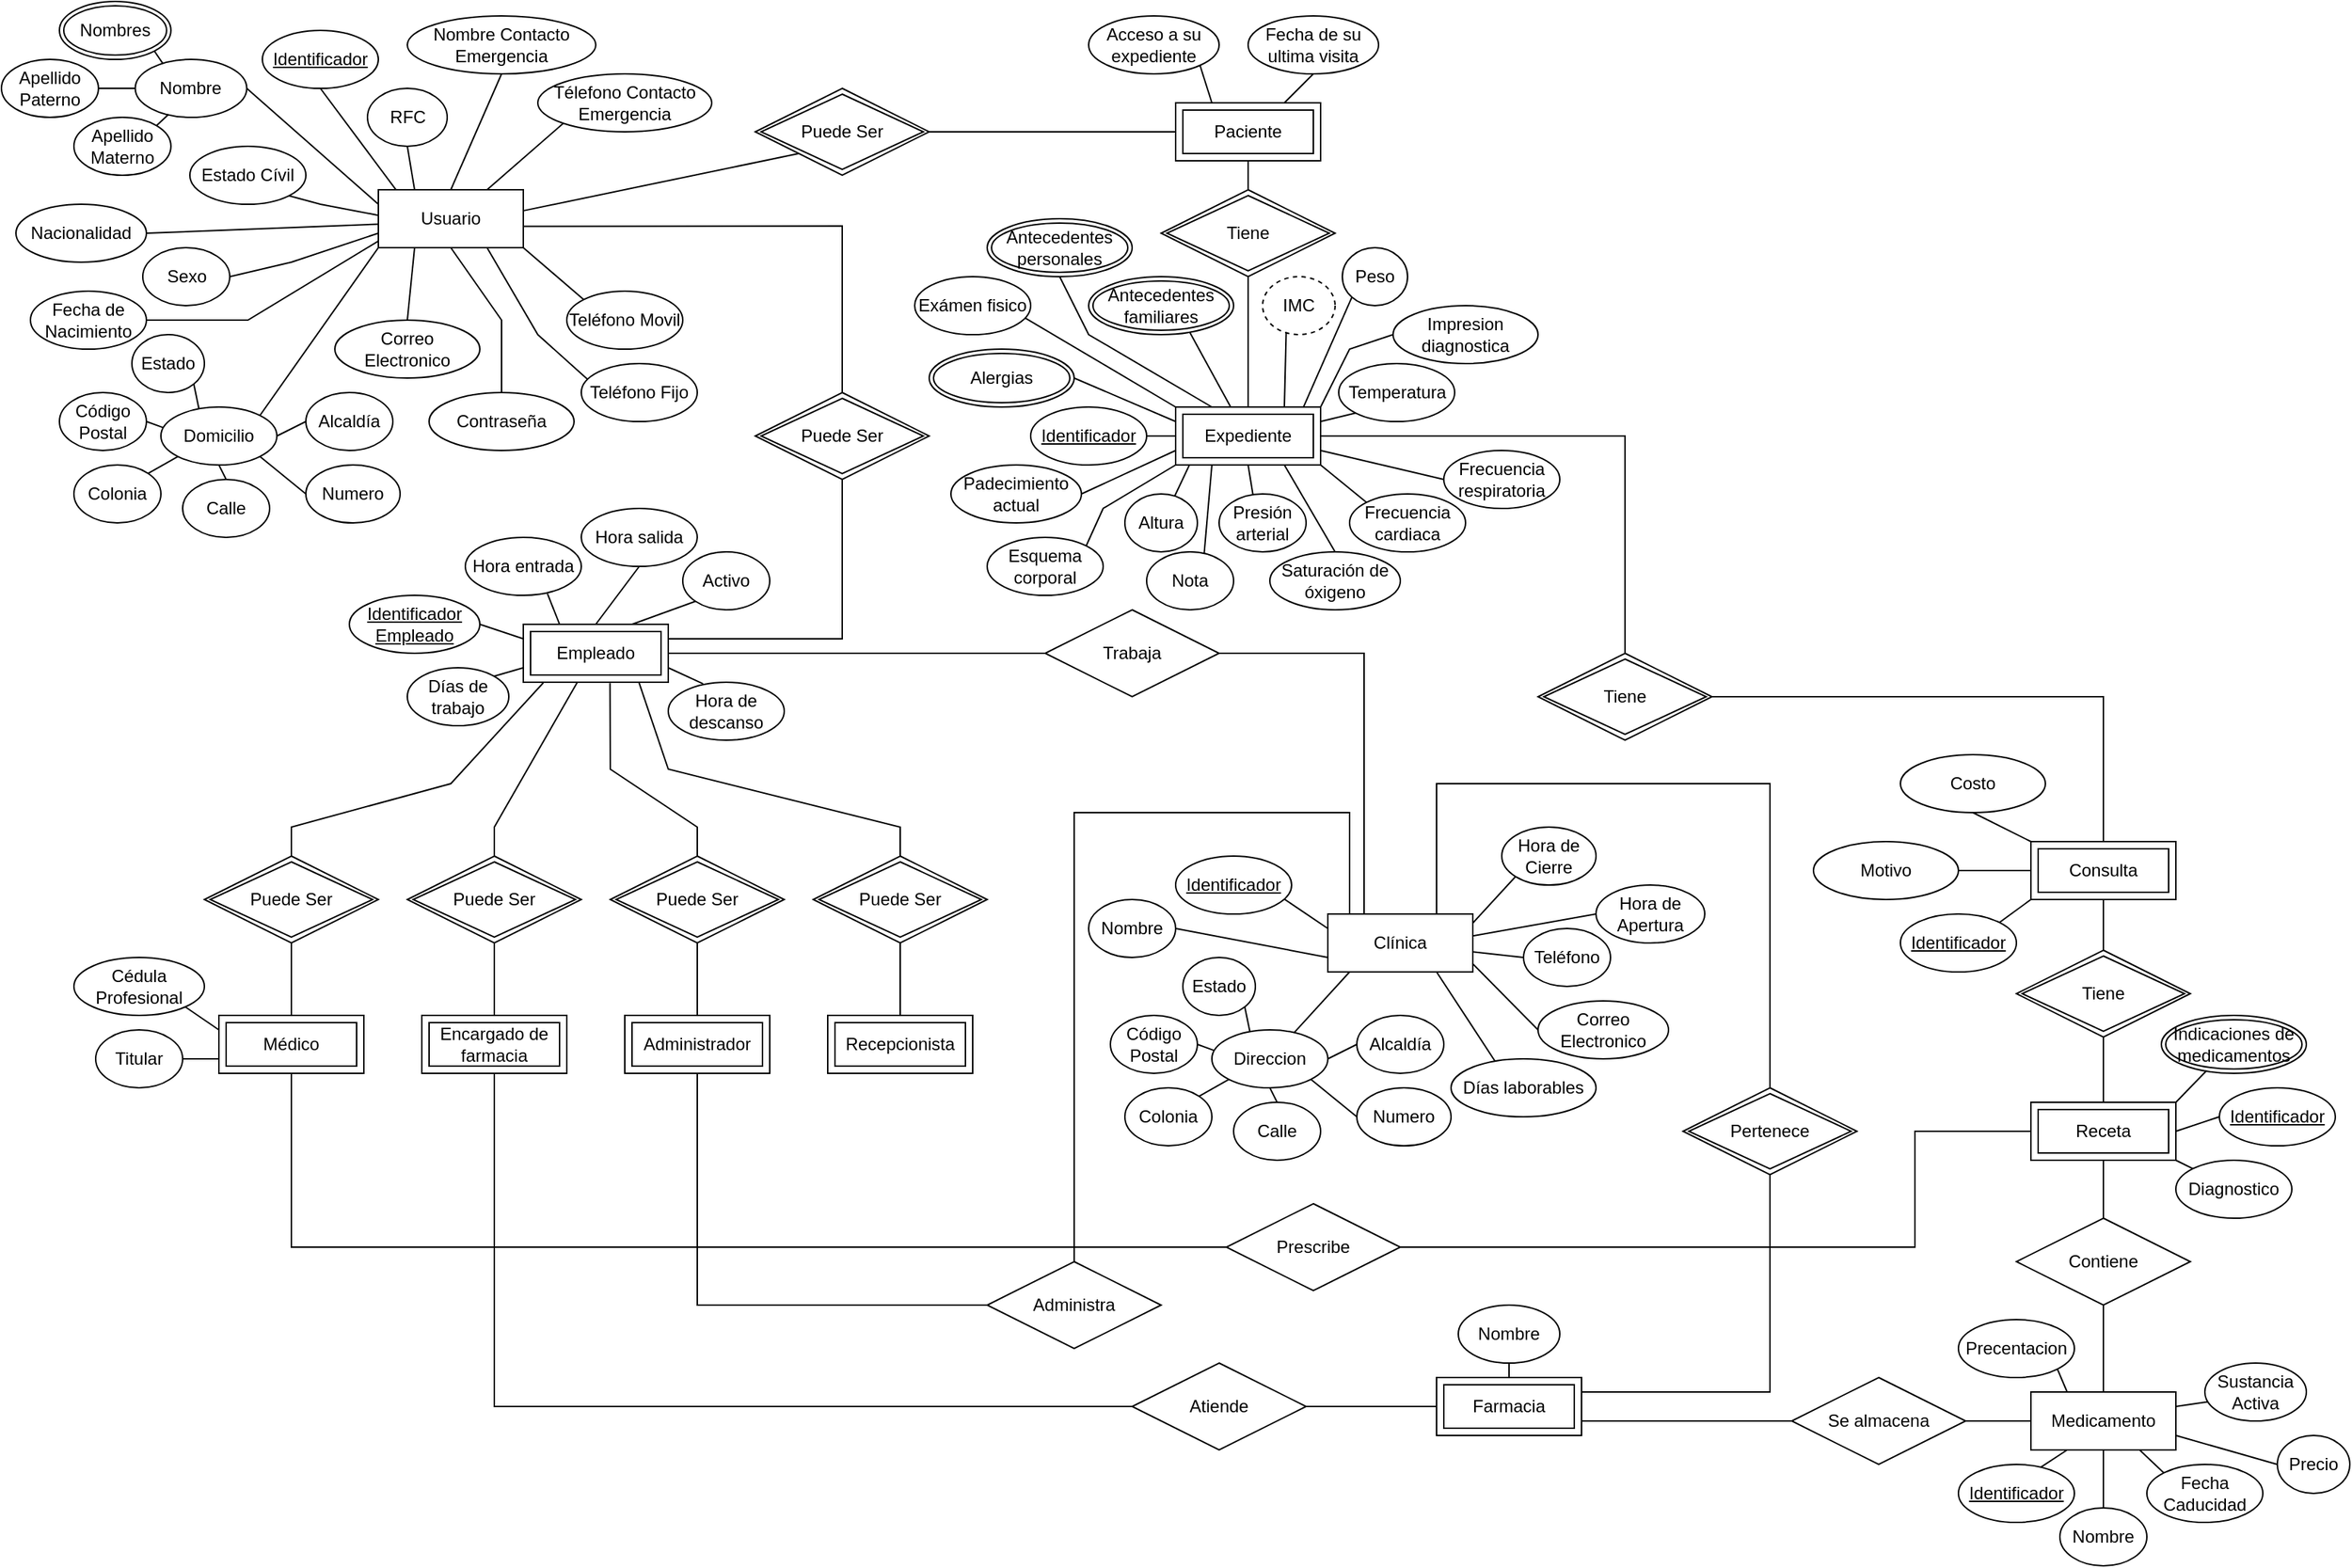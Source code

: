 <mxfile version="13.11.0" type="github">
  <diagram id="R2lEEEUBdFMjLlhIrx00" name="Page-1">
    <mxGraphModel dx="1730" dy="913" grid="1" gridSize="10" guides="1" tooltips="1" connect="1" arrows="1" fold="1" page="1" pageScale="1" pageWidth="850" pageHeight="1100" math="0" shadow="0" extFonts="Permanent Marker^https://fonts.googleapis.com/css?family=Permanent+Marker">
      <root>
        <mxCell id="0" />
        <mxCell id="1" parent="0" />
        <mxCell id="zJtz_LSSslF1Z7QcBkcL-82" value="Puede Ser" style="shape=rhombus;double=1;perimeter=rhombusPerimeter;whiteSpace=wrap;html=1;align=center;" vertex="1" parent="1">
          <mxGeometry x="560" y="100" width="120" height="60" as="geometry" />
        </mxCell>
        <mxCell id="zJtz_LSSslF1Z7QcBkcL-83" value="" style="endArrow=none;html=1;rounded=0;exitX=1.002;exitY=0.361;exitDx=0;exitDy=0;entryX=0;entryY=1;entryDx=0;entryDy=0;exitPerimeter=0;" edge="1" parent="1" source="zJtz_LSSslF1Z7QcBkcL-1" target="zJtz_LSSslF1Z7QcBkcL-82">
          <mxGeometry relative="1" as="geometry">
            <mxPoint x="710" y="250" as="sourcePoint" />
            <mxPoint x="870" y="250" as="targetPoint" />
            <Array as="points" />
          </mxGeometry>
        </mxCell>
        <mxCell id="zJtz_LSSslF1Z7QcBkcL-84" value="" style="endArrow=none;html=1;rounded=0;exitX=1;exitY=0.5;exitDx=0;exitDy=0;entryX=0;entryY=0.5;entryDx=0;entryDy=0;" edge="1" parent="1" source="zJtz_LSSslF1Z7QcBkcL-82" target="zJtz_LSSslF1Z7QcBkcL-2">
          <mxGeometry relative="1" as="geometry">
            <mxPoint x="710" y="250" as="sourcePoint" />
            <mxPoint x="870" y="250" as="targetPoint" />
            <Array as="points" />
          </mxGeometry>
        </mxCell>
        <mxCell id="zJtz_LSSslF1Z7QcBkcL-90" value="Puede Ser" style="shape=rhombus;double=1;perimeter=rhombusPerimeter;whiteSpace=wrap;html=1;align=center;" vertex="1" parent="1">
          <mxGeometry x="560" y="310" width="120" height="60" as="geometry" />
        </mxCell>
        <mxCell id="zJtz_LSSslF1Z7QcBkcL-91" value="" style="endArrow=none;html=1;rounded=0;exitX=1;exitY=0.632;exitDx=0;exitDy=0;entryX=0.5;entryY=0;entryDx=0;entryDy=0;exitPerimeter=0;" edge="1" parent="1" source="zJtz_LSSslF1Z7QcBkcL-1" target="zJtz_LSSslF1Z7QcBkcL-90">
          <mxGeometry relative="1" as="geometry">
            <mxPoint x="960" y="260" as="sourcePoint" />
            <mxPoint x="1120" y="260" as="targetPoint" />
            <Array as="points">
              <mxPoint x="620" y="195" />
            </Array>
          </mxGeometry>
        </mxCell>
        <mxCell id="zJtz_LSSslF1Z7QcBkcL-93" value="" style="endArrow=none;html=1;rounded=0;exitX=0.5;exitY=1;exitDx=0;exitDy=0;entryX=1;entryY=0.25;entryDx=0;entryDy=0;" edge="1" parent="1" source="zJtz_LSSslF1Z7QcBkcL-90" target="zJtz_LSSslF1Z7QcBkcL-92">
          <mxGeometry relative="1" as="geometry">
            <mxPoint x="890" y="270" as="sourcePoint" />
            <mxPoint x="1050" y="270" as="targetPoint" />
            <Array as="points">
              <mxPoint x="620" y="480" />
            </Array>
          </mxGeometry>
        </mxCell>
        <mxCell id="zJtz_LSSslF1Z7QcBkcL-104" value="" style="endArrow=none;html=1;rounded=0;exitX=0.5;exitY=1;exitDx=0;exitDy=0;entryX=0.5;entryY=0;entryDx=0;entryDy=0;" edge="1" parent="1" source="zJtz_LSSslF1Z7QcBkcL-98" target="zJtz_LSSslF1Z7QcBkcL-92">
          <mxGeometry x="350" y="370" as="geometry">
            <mxPoint x="480" y="500" as="sourcePoint" />
            <mxPoint x="640" y="500" as="targetPoint" />
          </mxGeometry>
        </mxCell>
        <mxCell id="zJtz_LSSslF1Z7QcBkcL-92" value="Empleado" style="shape=ext;margin=3;double=1;whiteSpace=wrap;html=1;align=center;" vertex="1" parent="1">
          <mxGeometry x="400" y="470" width="100" height="40" as="geometry" />
        </mxCell>
        <mxCell id="zJtz_LSSslF1Z7QcBkcL-94" value="Identificador Empleado" style="ellipse;whiteSpace=wrap;html=1;align=center;fontStyle=4;" vertex="1" parent="1">
          <mxGeometry x="280" y="450" width="90" height="40" as="geometry" />
        </mxCell>
        <mxCell id="zJtz_LSSslF1Z7QcBkcL-95" value="Hora de descanso" style="ellipse;whiteSpace=wrap;html=1;align=center;" vertex="1" parent="1">
          <mxGeometry x="500" y="510" width="80" height="40" as="geometry" />
        </mxCell>
        <mxCell id="zJtz_LSSslF1Z7QcBkcL-96" value="Días de trabajo" style="ellipse;whiteSpace=wrap;html=1;align=center;" vertex="1" parent="1">
          <mxGeometry x="320" y="500" width="70" height="40" as="geometry" />
        </mxCell>
        <mxCell id="zJtz_LSSslF1Z7QcBkcL-97" value="Hora entrada" style="ellipse;whiteSpace=wrap;html=1;align=center;" vertex="1" parent="1">
          <mxGeometry x="360" y="410" width="80" height="40" as="geometry" />
        </mxCell>
        <mxCell id="zJtz_LSSslF1Z7QcBkcL-99" value="Activo" style="ellipse;whiteSpace=wrap;html=1;align=center;" vertex="1" parent="1">
          <mxGeometry x="510" y="420" width="60" height="40" as="geometry" />
        </mxCell>
        <mxCell id="zJtz_LSSslF1Z7QcBkcL-100" value="" style="endArrow=none;html=1;rounded=0;entryX=0;entryY=0.25;entryDx=0;entryDy=0;" edge="1" parent="1" target="zJtz_LSSslF1Z7QcBkcL-92">
          <mxGeometry x="350" y="370" as="geometry">
            <mxPoint x="370" y="470" as="sourcePoint" />
            <mxPoint x="640" y="500" as="targetPoint" />
          </mxGeometry>
        </mxCell>
        <mxCell id="zJtz_LSSslF1Z7QcBkcL-101" value="" style="endArrow=none;html=1;rounded=0;exitX=1;exitY=0;exitDx=0;exitDy=0;entryX=0;entryY=0.75;entryDx=0;entryDy=0;" edge="1" parent="1" source="zJtz_LSSslF1Z7QcBkcL-96" target="zJtz_LSSslF1Z7QcBkcL-92">
          <mxGeometry x="350" y="370" as="geometry">
            <mxPoint x="480" y="500" as="sourcePoint" />
            <mxPoint x="640" y="500" as="targetPoint" />
          </mxGeometry>
        </mxCell>
        <mxCell id="zJtz_LSSslF1Z7QcBkcL-102" value="" style="endArrow=none;html=1;rounded=0;exitX=0.3;exitY=0.026;exitDx=0;exitDy=0;exitPerimeter=0;entryX=1;entryY=0.75;entryDx=0;entryDy=0;" edge="1" parent="1" source="zJtz_LSSslF1Z7QcBkcL-95" target="zJtz_LSSslF1Z7QcBkcL-92">
          <mxGeometry x="350" y="370" as="geometry">
            <mxPoint x="480" y="500" as="sourcePoint" />
            <mxPoint x="640" y="500" as="targetPoint" />
          </mxGeometry>
        </mxCell>
        <mxCell id="zJtz_LSSslF1Z7QcBkcL-103" value="" style="endArrow=none;html=1;rounded=0;exitX=0.708;exitY=0.969;exitDx=0;exitDy=0;exitPerimeter=0;entryX=0.25;entryY=0;entryDx=0;entryDy=0;" edge="1" parent="1" source="zJtz_LSSslF1Z7QcBkcL-97" target="zJtz_LSSslF1Z7QcBkcL-92">
          <mxGeometry x="350" y="370" as="geometry">
            <mxPoint x="480" y="500" as="sourcePoint" />
            <mxPoint x="640" y="500" as="targetPoint" />
          </mxGeometry>
        </mxCell>
        <mxCell id="zJtz_LSSslF1Z7QcBkcL-105" value="" style="endArrow=none;html=1;rounded=0;exitX=0.75;exitY=0;exitDx=0;exitDy=0;entryX=0;entryY=1;entryDx=0;entryDy=0;" edge="1" parent="1" source="zJtz_LSSslF1Z7QcBkcL-92" target="zJtz_LSSslF1Z7QcBkcL-99">
          <mxGeometry x="350" y="370" as="geometry">
            <mxPoint x="480" y="500" as="sourcePoint" />
            <mxPoint x="640" y="500" as="targetPoint" />
          </mxGeometry>
        </mxCell>
        <mxCell id="zJtz_LSSslF1Z7QcBkcL-1" value="Usuario" style="whiteSpace=wrap;html=1;align=center;" vertex="1" parent="1">
          <mxGeometry x="300" y="170" width="100" height="40" as="geometry" />
        </mxCell>
        <mxCell id="zJtz_LSSslF1Z7QcBkcL-3" value="Identificador" style="ellipse;whiteSpace=wrap;html=1;align=center;fontStyle=4;" vertex="1" parent="1">
          <mxGeometry x="220" y="60" width="80" height="40" as="geometry" />
        </mxCell>
        <mxCell id="zJtz_LSSslF1Z7QcBkcL-9" value="Sexo" style="ellipse;whiteSpace=wrap;html=1;align=center;" vertex="1" parent="1">
          <mxGeometry x="137.5" y="210" width="60" height="40" as="geometry" />
        </mxCell>
        <mxCell id="zJtz_LSSslF1Z7QcBkcL-10" value="Teléfono Fijo" style="ellipse;whiteSpace=wrap;html=1;align=center;" vertex="1" parent="1">
          <mxGeometry x="440" y="290" width="80" height="40" as="geometry" />
        </mxCell>
        <mxCell id="zJtz_LSSslF1Z7QcBkcL-11" value="Teléfono Movil" style="ellipse;whiteSpace=wrap;html=1;align=center;" vertex="1" parent="1">
          <mxGeometry x="430" y="240" width="80" height="40" as="geometry" />
        </mxCell>
        <mxCell id="zJtz_LSSslF1Z7QcBkcL-12" value="Nacionalidad" style="ellipse;whiteSpace=wrap;html=1;align=center;" vertex="1" parent="1">
          <mxGeometry x="50" y="180" width="90" height="40" as="geometry" />
        </mxCell>
        <mxCell id="zJtz_LSSslF1Z7QcBkcL-13" value="RFC" style="ellipse;whiteSpace=wrap;html=1;align=center;" vertex="1" parent="1">
          <mxGeometry x="292.5" y="100" width="55" height="40" as="geometry" />
        </mxCell>
        <mxCell id="zJtz_LSSslF1Z7QcBkcL-15" value="Contraseña" style="ellipse;whiteSpace=wrap;html=1;align=center;" vertex="1" parent="1">
          <mxGeometry x="335" y="310" width="100" height="40" as="geometry" />
        </mxCell>
        <mxCell id="zJtz_LSSslF1Z7QcBkcL-18" value="Estado Cívil" style="ellipse;whiteSpace=wrap;html=1;align=center;" vertex="1" parent="1">
          <mxGeometry x="170" y="140" width="80" height="40" as="geometry" />
        </mxCell>
        <mxCell id="zJtz_LSSslF1Z7QcBkcL-25" value="Nombre Contacto Emergencia" style="ellipse;whiteSpace=wrap;html=1;align=center;" vertex="1" parent="1">
          <mxGeometry x="320" y="50" width="130" height="40" as="geometry" />
        </mxCell>
        <mxCell id="zJtz_LSSslF1Z7QcBkcL-26" value="Télefono Contacto Emergencia" style="ellipse;whiteSpace=wrap;html=1;align=center;" vertex="1" parent="1">
          <mxGeometry x="410" y="90" width="120" height="40" as="geometry" />
        </mxCell>
        <mxCell id="zJtz_LSSslF1Z7QcBkcL-8" value="Fecha de Nacimiento" style="ellipse;whiteSpace=wrap;html=1;align=center;" vertex="1" parent="1">
          <mxGeometry x="60" y="240" width="80" height="40" as="geometry" />
        </mxCell>
        <mxCell id="zJtz_LSSslF1Z7QcBkcL-14" value="Correo Electronico" style="ellipse;whiteSpace=wrap;html=1;align=center;" vertex="1" parent="1">
          <mxGeometry x="270" y="260" width="100" height="40" as="geometry" />
        </mxCell>
        <mxCell id="zJtz_LSSslF1Z7QcBkcL-57" value="" style="endArrow=none;html=1;rounded=0;entryX=0;entryY=1;entryDx=0;entryDy=0;exitX=1;exitY=0;exitDx=0;exitDy=0;" edge="1" parent="1" source="zJtz_LSSslF1Z7QcBkcL-16" target="zJtz_LSSslF1Z7QcBkcL-1">
          <mxGeometry x="40" y="40" as="geometry">
            <mxPoint x="170" y="450" as="sourcePoint" />
            <mxPoint x="330" y="450" as="targetPoint" />
            <Array as="points" />
          </mxGeometry>
        </mxCell>
        <mxCell id="zJtz_LSSslF1Z7QcBkcL-58" value="" style="endArrow=none;html=1;rounded=0;exitX=1;exitY=0.5;exitDx=0;exitDy=0;entryX=0.002;entryY=0.882;entryDx=0;entryDy=0;entryPerimeter=0;" edge="1" parent="1" source="zJtz_LSSslF1Z7QcBkcL-8" target="zJtz_LSSslF1Z7QcBkcL-1">
          <mxGeometry x="40" y="40" as="geometry">
            <mxPoint x="150" y="260" as="sourcePoint" />
            <mxPoint x="310" y="260" as="targetPoint" />
            <Array as="points">
              <mxPoint x="210" y="260" />
            </Array>
          </mxGeometry>
        </mxCell>
        <mxCell id="zJtz_LSSslF1Z7QcBkcL-59" value="" style="endArrow=none;html=1;rounded=0;exitX=1;exitY=0.5;exitDx=0;exitDy=0;entryX=0;entryY=0.75;entryDx=0;entryDy=0;" edge="1" parent="1" source="zJtz_LSSslF1Z7QcBkcL-9" target="zJtz_LSSslF1Z7QcBkcL-1">
          <mxGeometry x="40" y="40" as="geometry">
            <mxPoint x="150" y="260" as="sourcePoint" />
            <mxPoint x="310" y="260" as="targetPoint" />
            <Array as="points">
              <mxPoint x="240" y="220" />
            </Array>
          </mxGeometry>
        </mxCell>
        <mxCell id="zJtz_LSSslF1Z7QcBkcL-60" value="" style="endArrow=none;html=1;rounded=0;exitX=1;exitY=0.5;exitDx=0;exitDy=0;entryX=0;entryY=0.594;entryDx=0;entryDy=0;entryPerimeter=0;" edge="1" parent="1" source="zJtz_LSSslF1Z7QcBkcL-12" target="zJtz_LSSslF1Z7QcBkcL-1">
          <mxGeometry x="40" y="40" as="geometry">
            <mxPoint x="210" y="200" as="sourcePoint" />
            <mxPoint x="370" y="200" as="targetPoint" />
          </mxGeometry>
        </mxCell>
        <mxCell id="zJtz_LSSslF1Z7QcBkcL-62" value="" style="endArrow=none;html=1;rounded=0;exitX=1;exitY=1;exitDx=0;exitDy=0;entryX=-0.002;entryY=0.44;entryDx=0;entryDy=0;entryPerimeter=0;" edge="1" parent="1" source="zJtz_LSSslF1Z7QcBkcL-18" target="zJtz_LSSslF1Z7QcBkcL-1">
          <mxGeometry x="40" y="40" as="geometry">
            <mxPoint x="210" y="160" as="sourcePoint" />
            <mxPoint x="370" y="160" as="targetPoint" />
            <Array as="points">
              <mxPoint x="260" y="180" />
            </Array>
          </mxGeometry>
        </mxCell>
        <mxCell id="zJtz_LSSslF1Z7QcBkcL-63" value="" style="endArrow=none;html=1;rounded=0;exitX=1;exitY=0.5;exitDx=0;exitDy=0;entryX=0;entryY=0.25;entryDx=0;entryDy=0;" edge="1" parent="1" source="zJtz_LSSslF1Z7QcBkcL-5" target="zJtz_LSSslF1Z7QcBkcL-1">
          <mxGeometry x="40" y="40" as="geometry">
            <mxPoint x="210" y="180" as="sourcePoint" />
            <mxPoint x="370" y="180" as="targetPoint" />
          </mxGeometry>
        </mxCell>
        <mxCell id="zJtz_LSSslF1Z7QcBkcL-64" value="" style="endArrow=none;html=1;rounded=0;exitX=0.5;exitY=1;exitDx=0;exitDy=0;entryX=0.122;entryY=0.002;entryDx=0;entryDy=0;entryPerimeter=0;" edge="1" parent="1" source="zJtz_LSSslF1Z7QcBkcL-3" target="zJtz_LSSslF1Z7QcBkcL-1">
          <mxGeometry x="40" y="40" as="geometry">
            <mxPoint x="210" y="120" as="sourcePoint" />
            <mxPoint x="370" y="120" as="targetPoint" />
            <Array as="points" />
          </mxGeometry>
        </mxCell>
        <mxCell id="zJtz_LSSslF1Z7QcBkcL-65" value="" style="endArrow=none;html=1;rounded=0;exitX=0.5;exitY=1;exitDx=0;exitDy=0;entryX=0.25;entryY=0;entryDx=0;entryDy=0;" edge="1" parent="1" source="zJtz_LSSslF1Z7QcBkcL-13" target="zJtz_LSSslF1Z7QcBkcL-1">
          <mxGeometry x="40" y="40" as="geometry">
            <mxPoint x="210" y="240" as="sourcePoint" />
            <mxPoint x="370" y="240" as="targetPoint" />
          </mxGeometry>
        </mxCell>
        <mxCell id="zJtz_LSSslF1Z7QcBkcL-66" value="" style="endArrow=none;html=1;rounded=0;exitX=0.5;exitY=1;exitDx=0;exitDy=0;entryX=0.5;entryY=0;entryDx=0;entryDy=0;" edge="1" parent="1" source="zJtz_LSSslF1Z7QcBkcL-25" target="zJtz_LSSslF1Z7QcBkcL-1">
          <mxGeometry x="40" y="40" as="geometry">
            <mxPoint x="210" y="180" as="sourcePoint" />
            <mxPoint x="370" y="180" as="targetPoint" />
          </mxGeometry>
        </mxCell>
        <mxCell id="zJtz_LSSslF1Z7QcBkcL-67" value="" style="endArrow=none;html=1;rounded=0;exitX=0;exitY=1;exitDx=0;exitDy=0;entryX=0.75;entryY=0;entryDx=0;entryDy=0;" edge="1" parent="1" source="zJtz_LSSslF1Z7QcBkcL-26" target="zJtz_LSSslF1Z7QcBkcL-1">
          <mxGeometry x="40" y="40" as="geometry">
            <mxPoint x="210" y="180" as="sourcePoint" />
            <mxPoint x="370" y="180" as="targetPoint" />
          </mxGeometry>
        </mxCell>
        <mxCell id="zJtz_LSSslF1Z7QcBkcL-68" value="" style="endArrow=none;html=1;rounded=0;exitX=0.5;exitY=0;exitDx=0;exitDy=0;entryX=0.25;entryY=1;entryDx=0;entryDy=0;" edge="1" parent="1" source="zJtz_LSSslF1Z7QcBkcL-14" target="zJtz_LSSslF1Z7QcBkcL-1">
          <mxGeometry x="40" y="40" as="geometry">
            <mxPoint x="210" y="290" as="sourcePoint" />
            <mxPoint x="370" y="290" as="targetPoint" />
          </mxGeometry>
        </mxCell>
        <mxCell id="zJtz_LSSslF1Z7QcBkcL-69" value="" style="endArrow=none;html=1;rounded=0;exitX=0.5;exitY=0;exitDx=0;exitDy=0;entryX=0.5;entryY=1;entryDx=0;entryDy=0;" edge="1" parent="1" source="zJtz_LSSslF1Z7QcBkcL-15" target="zJtz_LSSslF1Z7QcBkcL-1">
          <mxGeometry x="40" y="40" as="geometry">
            <mxPoint x="210" y="290" as="sourcePoint" />
            <mxPoint x="370" y="290" as="targetPoint" />
            <Array as="points">
              <mxPoint x="385" y="260" />
            </Array>
          </mxGeometry>
        </mxCell>
        <mxCell id="zJtz_LSSslF1Z7QcBkcL-70" value="" style="endArrow=none;html=1;rounded=0;exitX=0.056;exitY=0.276;exitDx=0;exitDy=0;entryX=0.75;entryY=1;entryDx=0;entryDy=0;exitPerimeter=0;" edge="1" parent="1" source="zJtz_LSSslF1Z7QcBkcL-10" target="zJtz_LSSslF1Z7QcBkcL-1">
          <mxGeometry x="40" y="40" as="geometry">
            <mxPoint x="210" y="290" as="sourcePoint" />
            <mxPoint x="370" y="290" as="targetPoint" />
            <Array as="points">
              <mxPoint x="410" y="270" />
            </Array>
          </mxGeometry>
        </mxCell>
        <mxCell id="zJtz_LSSslF1Z7QcBkcL-71" value="" style="endArrow=none;html=1;rounded=0;exitX=0;exitY=0;exitDx=0;exitDy=0;entryX=1;entryY=1;entryDx=0;entryDy=0;" edge="1" parent="1" source="zJtz_LSSslF1Z7QcBkcL-11" target="zJtz_LSSslF1Z7QcBkcL-1">
          <mxGeometry x="40" y="40" as="geometry">
            <mxPoint x="210" y="290" as="sourcePoint" />
            <mxPoint x="370" y="290" as="targetPoint" />
          </mxGeometry>
        </mxCell>
        <mxCell id="zJtz_LSSslF1Z7QcBkcL-5" value="Nombre" style="ellipse;whiteSpace=wrap;html=1;align=center;" vertex="1" parent="1">
          <mxGeometry x="132.308" y="80" width="76.923" height="40" as="geometry" />
        </mxCell>
        <mxCell id="zJtz_LSSslF1Z7QcBkcL-6" value="Apellido Materno" style="ellipse;whiteSpace=wrap;html=1;align=center;" vertex="1" parent="1">
          <mxGeometry x="90" y="120" width="66.92" height="40" as="geometry" />
        </mxCell>
        <mxCell id="zJtz_LSSslF1Z7QcBkcL-31" style="edgeStyle=orthogonalEdgeStyle;rounded=0;orthogonalLoop=1;jettySize=auto;html=1;exitX=1;exitY=0.5;exitDx=0;exitDy=0;entryX=0;entryY=0.5;entryDx=0;entryDy=0;endArrow=none;endFill=0;" edge="1" parent="1" source="zJtz_LSSslF1Z7QcBkcL-7" target="zJtz_LSSslF1Z7QcBkcL-5">
          <mxGeometry x="40" y="30" as="geometry" />
        </mxCell>
        <mxCell id="zJtz_LSSslF1Z7QcBkcL-7" value="Apellido Paterno" style="ellipse;whiteSpace=wrap;html=1;align=center;" vertex="1" parent="1">
          <mxGeometry x="40" y="80" width="66.92" height="40" as="geometry" />
        </mxCell>
        <mxCell id="zJtz_LSSslF1Z7QcBkcL-27" value="Nombres" style="ellipse;shape=doubleEllipse;margin=3;whiteSpace=wrap;html=1;align=center;" vertex="1" parent="1">
          <mxGeometry x="80" y="40" width="76.923" height="40" as="geometry" />
        </mxCell>
        <mxCell id="zJtz_LSSslF1Z7QcBkcL-73" value="" style="endArrow=none;html=1;rounded=0;exitX=1;exitY=0;exitDx=0;exitDy=0;entryX=0.298;entryY=0.949;entryDx=0;entryDy=0;entryPerimeter=0;" edge="1" parent="1" source="zJtz_LSSslF1Z7QcBkcL-6" target="zJtz_LSSslF1Z7QcBkcL-5">
          <mxGeometry x="40" y="40" as="geometry">
            <mxPoint x="130" y="140" as="sourcePoint" />
            <mxPoint x="290" y="140" as="targetPoint" />
          </mxGeometry>
        </mxCell>
        <mxCell id="zJtz_LSSslF1Z7QcBkcL-74" value="" style="endArrow=none;html=1;rounded=0;exitX=1;exitY=1;exitDx=0;exitDy=0;entryX=0.248;entryY=0.073;entryDx=0;entryDy=0;entryPerimeter=0;" edge="1" parent="1" source="zJtz_LSSslF1Z7QcBkcL-27" target="zJtz_LSSslF1Z7QcBkcL-5">
          <mxGeometry x="40" y="40" as="geometry">
            <mxPoint x="80" y="100" as="sourcePoint" />
            <mxPoint x="240" y="100" as="targetPoint" />
          </mxGeometry>
        </mxCell>
        <mxCell id="zJtz_LSSslF1Z7QcBkcL-16" value="Domicilio" style="ellipse;whiteSpace=wrap;html=1;align=center;" vertex="1" parent="1">
          <mxGeometry x="150" y="320" width="80" height="40" as="geometry" />
        </mxCell>
        <mxCell id="zJtz_LSSslF1Z7QcBkcL-19" value="Calle" style="ellipse;whiteSpace=wrap;html=1;align=center;" vertex="1" parent="1">
          <mxGeometry x="165" y="370" width="60" height="40" as="geometry" />
        </mxCell>
        <mxCell id="zJtz_LSSslF1Z7QcBkcL-20" value="Numero" style="ellipse;whiteSpace=wrap;html=1;align=center;" vertex="1" parent="1">
          <mxGeometry x="250" y="360" width="65" height="40" as="geometry" />
        </mxCell>
        <mxCell id="zJtz_LSSslF1Z7QcBkcL-21" value="Colonia" style="ellipse;whiteSpace=wrap;html=1;align=center;" vertex="1" parent="1">
          <mxGeometry x="90" y="360" width="60" height="40" as="geometry" />
        </mxCell>
        <mxCell id="zJtz_LSSslF1Z7QcBkcL-22" value="Código Postal" style="ellipse;whiteSpace=wrap;html=1;align=center;" vertex="1" parent="1">
          <mxGeometry x="80" y="310" width="60" height="40" as="geometry" />
        </mxCell>
        <mxCell id="zJtz_LSSslF1Z7QcBkcL-23" value="Alcaldía" style="ellipse;whiteSpace=wrap;html=1;align=center;" vertex="1" parent="1">
          <mxGeometry x="250" y="310" width="60" height="40" as="geometry" />
        </mxCell>
        <mxCell id="zJtz_LSSslF1Z7QcBkcL-24" value="Estado" style="ellipse;whiteSpace=wrap;html=1;align=center;" vertex="1" parent="1">
          <mxGeometry x="130" y="270" width="50" height="40" as="geometry" />
        </mxCell>
        <mxCell id="zJtz_LSSslF1Z7QcBkcL-75" value="" style="endArrow=none;html=1;rounded=0;exitX=1;exitY=0.5;exitDx=0;exitDy=0;entryX=0.019;entryY=0.354;entryDx=0;entryDy=0;entryPerimeter=0;" edge="1" parent="1" source="zJtz_LSSslF1Z7QcBkcL-22" target="zJtz_LSSslF1Z7QcBkcL-16">
          <mxGeometry x="40" y="40" as="geometry">
            <mxPoint x="130" y="330" as="sourcePoint" />
            <mxPoint x="290" y="330" as="targetPoint" />
          </mxGeometry>
        </mxCell>
        <mxCell id="zJtz_LSSslF1Z7QcBkcL-76" value="" style="endArrow=none;html=1;rounded=0;exitX=1;exitY=1;exitDx=0;exitDy=0;entryX=0.328;entryY=0.032;entryDx=0;entryDy=0;entryPerimeter=0;" edge="1" parent="1" source="zJtz_LSSslF1Z7QcBkcL-24" target="zJtz_LSSslF1Z7QcBkcL-16">
          <mxGeometry x="40" y="40" as="geometry">
            <mxPoint x="130" y="330" as="sourcePoint" />
            <mxPoint x="290" y="330" as="targetPoint" />
          </mxGeometry>
        </mxCell>
        <mxCell id="zJtz_LSSslF1Z7QcBkcL-77" value="" style="endArrow=none;html=1;rounded=0;exitX=1;exitY=0;exitDx=0;exitDy=0;entryX=0;entryY=1;entryDx=0;entryDy=0;" edge="1" parent="1" source="zJtz_LSSslF1Z7QcBkcL-21" target="zJtz_LSSslF1Z7QcBkcL-16">
          <mxGeometry x="40" y="40" as="geometry">
            <mxPoint x="130" y="390" as="sourcePoint" />
            <mxPoint x="290" y="390" as="targetPoint" />
          </mxGeometry>
        </mxCell>
        <mxCell id="zJtz_LSSslF1Z7QcBkcL-78" value="" style="endArrow=none;html=1;rounded=0;exitX=0.5;exitY=0;exitDx=0;exitDy=0;entryX=0.5;entryY=1;entryDx=0;entryDy=0;" edge="1" parent="1" source="zJtz_LSSslF1Z7QcBkcL-19" target="zJtz_LSSslF1Z7QcBkcL-16">
          <mxGeometry x="40" y="40" as="geometry">
            <mxPoint x="130" y="390" as="sourcePoint" />
            <mxPoint x="290" y="390" as="targetPoint" />
          </mxGeometry>
        </mxCell>
        <mxCell id="zJtz_LSSslF1Z7QcBkcL-79" value="" style="endArrow=none;html=1;rounded=0;exitX=0;exitY=0.5;exitDx=0;exitDy=0;entryX=1;entryY=1;entryDx=0;entryDy=0;" edge="1" parent="1" source="zJtz_LSSslF1Z7QcBkcL-20" target="zJtz_LSSslF1Z7QcBkcL-16">
          <mxGeometry x="40" y="40" as="geometry">
            <mxPoint x="190" y="380" as="sourcePoint" />
            <mxPoint x="350" y="380" as="targetPoint" />
          </mxGeometry>
        </mxCell>
        <mxCell id="zJtz_LSSslF1Z7QcBkcL-80" value="" style="endArrow=none;html=1;rounded=0;exitX=0;exitY=0.5;exitDx=0;exitDy=0;entryX=1;entryY=0.5;entryDx=0;entryDy=0;" edge="1" parent="1" source="zJtz_LSSslF1Z7QcBkcL-23" target="zJtz_LSSslF1Z7QcBkcL-16">
          <mxGeometry x="40" y="40" as="geometry">
            <mxPoint x="190" y="380" as="sourcePoint" />
            <mxPoint x="350" y="380" as="targetPoint" />
          </mxGeometry>
        </mxCell>
        <mxCell id="zJtz_LSSslF1Z7QcBkcL-98" value="Hora salida" style="ellipse;whiteSpace=wrap;html=1;align=center;" vertex="1" parent="1">
          <mxGeometry x="440" y="390" width="80" height="40" as="geometry" />
        </mxCell>
        <mxCell id="zJtz_LSSslF1Z7QcBkcL-2" value="Paciente" style="shape=ext;margin=3;double=1;whiteSpace=wrap;html=1;align=center;" vertex="1" parent="1">
          <mxGeometry x="850" y="110" width="100" height="40" as="geometry" />
        </mxCell>
        <mxCell id="zJtz_LSSslF1Z7QcBkcL-85" value="Fecha de su ultima visita" style="ellipse;whiteSpace=wrap;html=1;align=center;" vertex="1" parent="1">
          <mxGeometry x="900" y="50" width="90" height="40" as="geometry" />
        </mxCell>
        <mxCell id="zJtz_LSSslF1Z7QcBkcL-86" value="Acceso a su expediente" style="ellipse;whiteSpace=wrap;html=1;align=center;" vertex="1" parent="1">
          <mxGeometry x="790" y="50" width="90" height="40" as="geometry" />
        </mxCell>
        <mxCell id="zJtz_LSSslF1Z7QcBkcL-88" value="" style="endArrow=none;html=1;rounded=0;exitX=1;exitY=1;exitDx=0;exitDy=0;entryX=0.25;entryY=0;entryDx=0;entryDy=0;" edge="1" parent="1" source="zJtz_LSSslF1Z7QcBkcL-86" target="zJtz_LSSslF1Z7QcBkcL-2">
          <mxGeometry x="790" y="30" as="geometry">
            <mxPoint x="840" y="170" as="sourcePoint" />
            <mxPoint x="1000" y="170" as="targetPoint" />
          </mxGeometry>
        </mxCell>
        <mxCell id="zJtz_LSSslF1Z7QcBkcL-89" value="" style="endArrow=none;html=1;rounded=0;exitX=0.5;exitY=1;exitDx=0;exitDy=0;entryX=0.75;entryY=0;entryDx=0;entryDy=0;" edge="1" parent="1" source="zJtz_LSSslF1Z7QcBkcL-85" target="zJtz_LSSslF1Z7QcBkcL-2">
          <mxGeometry x="790" y="30" as="geometry">
            <mxPoint x="840" y="170" as="sourcePoint" />
            <mxPoint x="1000" y="170" as="targetPoint" />
          </mxGeometry>
        </mxCell>
        <mxCell id="zJtz_LSSslF1Z7QcBkcL-112" style="edgeStyle=orthogonalEdgeStyle;rounded=0;orthogonalLoop=1;jettySize=auto;html=1;exitX=0.5;exitY=1;exitDx=0;exitDy=0;entryX=0.5;entryY=0;entryDx=0;entryDy=0;endArrow=none;endFill=0;" edge="1" parent="1" source="zJtz_LSSslF1Z7QcBkcL-110" target="zJtz_LSSslF1Z7QcBkcL-111">
          <mxGeometry relative="1" as="geometry" />
        </mxCell>
        <mxCell id="zJtz_LSSslF1Z7QcBkcL-110" value="Puede Ser" style="shape=rhombus;double=1;perimeter=rhombusPerimeter;whiteSpace=wrap;html=1;align=center;" vertex="1" parent="1">
          <mxGeometry x="180" y="630" width="120" height="60" as="geometry" />
        </mxCell>
        <mxCell id="zJtz_LSSslF1Z7QcBkcL-111" value="Médico" style="shape=ext;margin=3;double=1;whiteSpace=wrap;html=1;align=center;" vertex="1" parent="1">
          <mxGeometry x="190" y="740" width="100" height="40" as="geometry" />
        </mxCell>
        <mxCell id="zJtz_LSSslF1Z7QcBkcL-113" value="" style="endArrow=none;html=1;rounded=0;exitX=0.5;exitY=0;exitDx=0;exitDy=0;entryX=0.138;entryY=1.009;entryDx=0;entryDy=0;entryPerimeter=0;" edge="1" parent="1" source="zJtz_LSSslF1Z7QcBkcL-110" target="zJtz_LSSslF1Z7QcBkcL-92">
          <mxGeometry relative="1" as="geometry">
            <mxPoint x="410" y="580" as="sourcePoint" />
            <mxPoint x="570" y="580" as="targetPoint" />
            <Array as="points">
              <mxPoint x="240" y="610" />
              <mxPoint x="350" y="580" />
            </Array>
          </mxGeometry>
        </mxCell>
        <mxCell id="zJtz_LSSslF1Z7QcBkcL-116" style="edgeStyle=orthogonalEdgeStyle;rounded=0;orthogonalLoop=1;jettySize=auto;html=1;exitX=0.5;exitY=1;exitDx=0;exitDy=0;entryX=0.5;entryY=0;entryDx=0;entryDy=0;endArrow=none;endFill=0;" edge="1" parent="1" source="zJtz_LSSslF1Z7QcBkcL-117" target="zJtz_LSSslF1Z7QcBkcL-115">
          <mxGeometry relative="1" as="geometry" />
        </mxCell>
        <mxCell id="zJtz_LSSslF1Z7QcBkcL-114" value="Puede Ser" style="shape=rhombus;double=1;perimeter=rhombusPerimeter;whiteSpace=wrap;html=1;align=center;" vertex="1" parent="1">
          <mxGeometry x="320" y="630" width="120" height="60" as="geometry" />
        </mxCell>
        <mxCell id="zJtz_LSSslF1Z7QcBkcL-115" value="Administrador" style="shape=ext;margin=3;double=1;whiteSpace=wrap;html=1;align=center;" vertex="1" parent="1">
          <mxGeometry x="470" y="740" width="100" height="40" as="geometry" />
        </mxCell>
        <mxCell id="zJtz_LSSslF1Z7QcBkcL-117" value="Puede Ser" style="shape=rhombus;double=1;perimeter=rhombusPerimeter;whiteSpace=wrap;html=1;align=center;" vertex="1" parent="1">
          <mxGeometry x="460" y="630" width="120" height="60" as="geometry" />
        </mxCell>
        <mxCell id="zJtz_LSSslF1Z7QcBkcL-119" style="edgeStyle=orthogonalEdgeStyle;rounded=0;orthogonalLoop=1;jettySize=auto;html=1;exitX=0.5;exitY=0;exitDx=0;exitDy=0;entryX=0.5;entryY=1;entryDx=0;entryDy=0;endArrow=none;endFill=0;" edge="1" parent="1" source="zJtz_LSSslF1Z7QcBkcL-118" target="zJtz_LSSslF1Z7QcBkcL-114">
          <mxGeometry relative="1" as="geometry" />
        </mxCell>
        <mxCell id="zJtz_LSSslF1Z7QcBkcL-118" value="Encargado de farmacia" style="shape=ext;margin=3;double=1;whiteSpace=wrap;html=1;align=center;" vertex="1" parent="1">
          <mxGeometry x="330" y="740" width="100" height="40" as="geometry" />
        </mxCell>
        <mxCell id="zJtz_LSSslF1Z7QcBkcL-120" value="" style="endArrow=none;html=1;rounded=0;exitX=0.374;exitY=0.994;exitDx=0;exitDy=0;entryX=0.5;entryY=0;entryDx=0;entryDy=0;exitPerimeter=0;" edge="1" parent="1" source="zJtz_LSSslF1Z7QcBkcL-92" target="zJtz_LSSslF1Z7QcBkcL-114">
          <mxGeometry relative="1" as="geometry">
            <mxPoint x="640" y="600" as="sourcePoint" />
            <mxPoint x="800" y="600" as="targetPoint" />
            <Array as="points">
              <mxPoint x="380" y="610" />
            </Array>
          </mxGeometry>
        </mxCell>
        <mxCell id="zJtz_LSSslF1Z7QcBkcL-121" value="" style="endArrow=none;html=1;rounded=0;exitX=0.598;exitY=1.015;exitDx=0;exitDy=0;entryX=0.5;entryY=0;entryDx=0;entryDy=0;exitPerimeter=0;" edge="1" parent="1" source="zJtz_LSSslF1Z7QcBkcL-92" target="zJtz_LSSslF1Z7QcBkcL-117">
          <mxGeometry relative="1" as="geometry">
            <mxPoint x="640" y="600" as="sourcePoint" />
            <mxPoint x="800" y="600" as="targetPoint" />
            <Array as="points">
              <mxPoint x="460" y="570" />
              <mxPoint x="520" y="610" />
            </Array>
          </mxGeometry>
        </mxCell>
        <mxCell id="zJtz_LSSslF1Z7QcBkcL-122" value="Puede Ser" style="shape=rhombus;double=1;perimeter=rhombusPerimeter;whiteSpace=wrap;html=1;align=center;" vertex="1" parent="1">
          <mxGeometry x="600" y="630" width="120" height="60" as="geometry" />
        </mxCell>
        <mxCell id="zJtz_LSSslF1Z7QcBkcL-123" value="Recepcionista" style="shape=ext;margin=3;double=1;whiteSpace=wrap;html=1;align=center;" vertex="1" parent="1">
          <mxGeometry x="610" y="740" width="100" height="40" as="geometry" />
        </mxCell>
        <mxCell id="zJtz_LSSslF1Z7QcBkcL-124" value="" style="endArrow=none;html=1;rounded=0;exitX=0.5;exitY=1;exitDx=0;exitDy=0;entryX=0.5;entryY=0;entryDx=0;entryDy=0;" edge="1" parent="1" source="zJtz_LSSslF1Z7QcBkcL-122" target="zJtz_LSSslF1Z7QcBkcL-123">
          <mxGeometry relative="1" as="geometry">
            <mxPoint x="520" y="760" as="sourcePoint" />
            <mxPoint x="680" y="760" as="targetPoint" />
          </mxGeometry>
        </mxCell>
        <mxCell id="zJtz_LSSslF1Z7QcBkcL-125" value="" style="endArrow=none;html=1;rounded=0;exitX=0.798;exitY=1.004;exitDx=0;exitDy=0;exitPerimeter=0;entryX=0.5;entryY=0;entryDx=0;entryDy=0;" edge="1" parent="1" source="zJtz_LSSslF1Z7QcBkcL-92" target="zJtz_LSSslF1Z7QcBkcL-122">
          <mxGeometry relative="1" as="geometry">
            <mxPoint x="420" y="570" as="sourcePoint" />
            <mxPoint x="580" y="570" as="targetPoint" />
            <Array as="points">
              <mxPoint x="500" y="570" />
              <mxPoint x="660" y="610" />
            </Array>
          </mxGeometry>
        </mxCell>
        <mxCell id="zJtz_LSSslF1Z7QcBkcL-164" value="" style="group" vertex="1" connectable="0" parent="1">
          <mxGeometry x="790" y="610" width="425" height="230" as="geometry" />
        </mxCell>
        <mxCell id="zJtz_LSSslF1Z7QcBkcL-133" value="Clínica" style="whiteSpace=wrap;html=1;align=center;" vertex="1" parent="zJtz_LSSslF1Z7QcBkcL-164">
          <mxGeometry x="165" y="60" width="100" height="40" as="geometry" />
        </mxCell>
        <mxCell id="zJtz_LSSslF1Z7QcBkcL-134" value="Direccion" style="ellipse;whiteSpace=wrap;html=1;align=center;" vertex="1" parent="zJtz_LSSslF1Z7QcBkcL-164">
          <mxGeometry x="85" y="140" width="80" height="40" as="geometry" />
        </mxCell>
        <mxCell id="zJtz_LSSslF1Z7QcBkcL-135" value="Calle" style="ellipse;whiteSpace=wrap;html=1;align=center;" vertex="1" parent="zJtz_LSSslF1Z7QcBkcL-164">
          <mxGeometry x="100" y="190" width="60" height="40" as="geometry" />
        </mxCell>
        <mxCell id="zJtz_LSSslF1Z7QcBkcL-136" value="Numero" style="ellipse;whiteSpace=wrap;html=1;align=center;" vertex="1" parent="zJtz_LSSslF1Z7QcBkcL-164">
          <mxGeometry x="185" y="180" width="65" height="40" as="geometry" />
        </mxCell>
        <mxCell id="zJtz_LSSslF1Z7QcBkcL-137" value="Colonia" style="ellipse;whiteSpace=wrap;html=1;align=center;" vertex="1" parent="zJtz_LSSslF1Z7QcBkcL-164">
          <mxGeometry x="25" y="180" width="60" height="40" as="geometry" />
        </mxCell>
        <mxCell id="zJtz_LSSslF1Z7QcBkcL-138" value="Código Postal" style="ellipse;whiteSpace=wrap;html=1;align=center;" vertex="1" parent="zJtz_LSSslF1Z7QcBkcL-164">
          <mxGeometry x="15" y="130" width="60" height="40" as="geometry" />
        </mxCell>
        <mxCell id="zJtz_LSSslF1Z7QcBkcL-139" value="Alcaldía" style="ellipse;whiteSpace=wrap;html=1;align=center;" vertex="1" parent="zJtz_LSSslF1Z7QcBkcL-164">
          <mxGeometry x="185" y="130" width="60" height="40" as="geometry" />
        </mxCell>
        <mxCell id="zJtz_LSSslF1Z7QcBkcL-140" value="Estado" style="ellipse;whiteSpace=wrap;html=1;align=center;" vertex="1" parent="zJtz_LSSslF1Z7QcBkcL-164">
          <mxGeometry x="65" y="90" width="50" height="40" as="geometry" />
        </mxCell>
        <mxCell id="zJtz_LSSslF1Z7QcBkcL-141" value="" style="endArrow=none;html=1;rounded=0;exitX=1;exitY=0.5;exitDx=0;exitDy=0;entryX=0.019;entryY=0.354;entryDx=0;entryDy=0;entryPerimeter=0;" edge="1" parent="zJtz_LSSslF1Z7QcBkcL-164" source="zJtz_LSSslF1Z7QcBkcL-138" target="zJtz_LSSslF1Z7QcBkcL-134">
          <mxGeometry x="-25" y="-140" as="geometry">
            <mxPoint x="65" y="150" as="sourcePoint" />
            <mxPoint x="225" y="150" as="targetPoint" />
          </mxGeometry>
        </mxCell>
        <mxCell id="zJtz_LSSslF1Z7QcBkcL-142" value="" style="endArrow=none;html=1;rounded=0;exitX=1;exitY=1;exitDx=0;exitDy=0;entryX=0.328;entryY=0.032;entryDx=0;entryDy=0;entryPerimeter=0;" edge="1" parent="zJtz_LSSslF1Z7QcBkcL-164" source="zJtz_LSSslF1Z7QcBkcL-140" target="zJtz_LSSslF1Z7QcBkcL-134">
          <mxGeometry x="-25" y="-140" as="geometry">
            <mxPoint x="65" y="150" as="sourcePoint" />
            <mxPoint x="225" y="150" as="targetPoint" />
          </mxGeometry>
        </mxCell>
        <mxCell id="zJtz_LSSslF1Z7QcBkcL-143" value="" style="endArrow=none;html=1;rounded=0;exitX=1;exitY=0;exitDx=0;exitDy=0;entryX=0;entryY=1;entryDx=0;entryDy=0;" edge="1" parent="zJtz_LSSslF1Z7QcBkcL-164" source="zJtz_LSSslF1Z7QcBkcL-137" target="zJtz_LSSslF1Z7QcBkcL-134">
          <mxGeometry x="-25" y="-140" as="geometry">
            <mxPoint x="65" y="210" as="sourcePoint" />
            <mxPoint x="225" y="210" as="targetPoint" />
          </mxGeometry>
        </mxCell>
        <mxCell id="zJtz_LSSslF1Z7QcBkcL-144" value="" style="endArrow=none;html=1;rounded=0;exitX=0.5;exitY=0;exitDx=0;exitDy=0;entryX=0.5;entryY=1;entryDx=0;entryDy=0;" edge="1" parent="zJtz_LSSslF1Z7QcBkcL-164" source="zJtz_LSSslF1Z7QcBkcL-135" target="zJtz_LSSslF1Z7QcBkcL-134">
          <mxGeometry x="-25" y="-140" as="geometry">
            <mxPoint x="65" y="210" as="sourcePoint" />
            <mxPoint x="225" y="210" as="targetPoint" />
          </mxGeometry>
        </mxCell>
        <mxCell id="zJtz_LSSslF1Z7QcBkcL-145" value="" style="endArrow=none;html=1;rounded=0;exitX=0;exitY=0.5;exitDx=0;exitDy=0;entryX=1;entryY=1;entryDx=0;entryDy=0;" edge="1" parent="zJtz_LSSslF1Z7QcBkcL-164" source="zJtz_LSSslF1Z7QcBkcL-136" target="zJtz_LSSslF1Z7QcBkcL-134">
          <mxGeometry x="-25" y="-140" as="geometry">
            <mxPoint x="125" y="200" as="sourcePoint" />
            <mxPoint x="285" y="200" as="targetPoint" />
          </mxGeometry>
        </mxCell>
        <mxCell id="zJtz_LSSslF1Z7QcBkcL-146" value="" style="endArrow=none;html=1;rounded=0;exitX=0;exitY=0.5;exitDx=0;exitDy=0;entryX=1;entryY=0.5;entryDx=0;entryDy=0;" edge="1" parent="zJtz_LSSslF1Z7QcBkcL-164" source="zJtz_LSSslF1Z7QcBkcL-139" target="zJtz_LSSslF1Z7QcBkcL-134">
          <mxGeometry x="-25" y="-140" as="geometry">
            <mxPoint x="125" y="200" as="sourcePoint" />
            <mxPoint x="285" y="200" as="targetPoint" />
          </mxGeometry>
        </mxCell>
        <mxCell id="zJtz_LSSslF1Z7QcBkcL-148" value="Identificador" style="ellipse;whiteSpace=wrap;html=1;align=center;fontStyle=4;" vertex="1" parent="zJtz_LSSslF1Z7QcBkcL-164">
          <mxGeometry x="60" y="20" width="80" height="40" as="geometry" />
        </mxCell>
        <mxCell id="zJtz_LSSslF1Z7QcBkcL-149" value="Nombre" style="ellipse;whiteSpace=wrap;html=1;align=center;" vertex="1" parent="zJtz_LSSslF1Z7QcBkcL-164">
          <mxGeometry y="50" width="60" height="40" as="geometry" />
        </mxCell>
        <mxCell id="zJtz_LSSslF1Z7QcBkcL-150" value="Teléfono" style="ellipse;whiteSpace=wrap;html=1;align=center;" vertex="1" parent="zJtz_LSSslF1Z7QcBkcL-164">
          <mxGeometry x="300" y="70" width="60" height="40" as="geometry" />
        </mxCell>
        <mxCell id="zJtz_LSSslF1Z7QcBkcL-151" value="Correo Electronico" style="ellipse;whiteSpace=wrap;html=1;align=center;" vertex="1" parent="zJtz_LSSslF1Z7QcBkcL-164">
          <mxGeometry x="310" y="120" width="90" height="40" as="geometry" />
        </mxCell>
        <mxCell id="zJtz_LSSslF1Z7QcBkcL-152" value="Días laborables" style="ellipse;whiteSpace=wrap;html=1;align=center;" vertex="1" parent="zJtz_LSSslF1Z7QcBkcL-164">
          <mxGeometry x="250" y="160" width="100" height="40" as="geometry" />
        </mxCell>
        <mxCell id="zJtz_LSSslF1Z7QcBkcL-153" value="Hora de Apertura" style="ellipse;whiteSpace=wrap;html=1;align=center;" vertex="1" parent="zJtz_LSSslF1Z7QcBkcL-164">
          <mxGeometry x="350" y="40" width="75" height="40" as="geometry" />
        </mxCell>
        <mxCell id="zJtz_LSSslF1Z7QcBkcL-154" value="Hora de Cierre" style="ellipse;whiteSpace=wrap;html=1;align=center;" vertex="1" parent="zJtz_LSSslF1Z7QcBkcL-164">
          <mxGeometry x="285" width="65" height="40" as="geometry" />
        </mxCell>
        <mxCell id="zJtz_LSSslF1Z7QcBkcL-156" value="" style="endArrow=none;html=1;rounded=0;exitX=0.708;exitY=0.052;exitDx=0;exitDy=0;exitPerimeter=0;" edge="1" parent="zJtz_LSSslF1Z7QcBkcL-164" source="zJtz_LSSslF1Z7QcBkcL-134">
          <mxGeometry relative="1" as="geometry">
            <mxPoint x="60" y="60" as="sourcePoint" />
            <mxPoint x="180" y="100" as="targetPoint" />
          </mxGeometry>
        </mxCell>
        <mxCell id="zJtz_LSSslF1Z7QcBkcL-157" value="" style="endArrow=none;html=1;rounded=0;exitX=1;exitY=0.5;exitDx=0;exitDy=0;entryX=0;entryY=0.75;entryDx=0;entryDy=0;" edge="1" parent="zJtz_LSSslF1Z7QcBkcL-164" source="zJtz_LSSslF1Z7QcBkcL-149" target="zJtz_LSSslF1Z7QcBkcL-133">
          <mxGeometry relative="1" as="geometry">
            <mxPoint x="60" y="60" as="sourcePoint" />
            <mxPoint x="220" y="60" as="targetPoint" />
          </mxGeometry>
        </mxCell>
        <mxCell id="zJtz_LSSslF1Z7QcBkcL-158" value="" style="endArrow=none;html=1;rounded=0;entryX=0.75;entryY=1;entryDx=0;entryDy=0;exitX=0.305;exitY=0.047;exitDx=0;exitDy=0;exitPerimeter=0;" edge="1" parent="zJtz_LSSslF1Z7QcBkcL-164" source="zJtz_LSSslF1Z7QcBkcL-152" target="zJtz_LSSslF1Z7QcBkcL-133">
          <mxGeometry relative="1" as="geometry">
            <mxPoint x="290" y="130" as="sourcePoint" />
            <mxPoint x="220" y="60" as="targetPoint" />
          </mxGeometry>
        </mxCell>
        <mxCell id="zJtz_LSSslF1Z7QcBkcL-159" value="" style="endArrow=none;html=1;rounded=0;exitX=0;exitY=0.5;exitDx=0;exitDy=0;entryX=0.997;entryY=0.852;entryDx=0;entryDy=0;entryPerimeter=0;" edge="1" parent="zJtz_LSSslF1Z7QcBkcL-164" source="zJtz_LSSslF1Z7QcBkcL-151" target="zJtz_LSSslF1Z7QcBkcL-133">
          <mxGeometry relative="1" as="geometry">
            <mxPoint x="220" y="130" as="sourcePoint" />
            <mxPoint x="380" y="130" as="targetPoint" />
          </mxGeometry>
        </mxCell>
        <mxCell id="zJtz_LSSslF1Z7QcBkcL-160" value="" style="endArrow=none;html=1;rounded=0;exitX=0;exitY=0.5;exitDx=0;exitDy=0;entryX=1;entryY=0.652;entryDx=0;entryDy=0;entryPerimeter=0;" edge="1" parent="zJtz_LSSslF1Z7QcBkcL-164" source="zJtz_LSSslF1Z7QcBkcL-150" target="zJtz_LSSslF1Z7QcBkcL-133">
          <mxGeometry relative="1" as="geometry">
            <mxPoint x="220" y="60" as="sourcePoint" />
            <mxPoint x="380" y="60" as="targetPoint" />
          </mxGeometry>
        </mxCell>
        <mxCell id="zJtz_LSSslF1Z7QcBkcL-161" value="" style="endArrow=none;html=1;rounded=0;exitX=1;exitY=0.378;exitDx=0;exitDy=0;entryX=0;entryY=0.5;entryDx=0;entryDy=0;exitPerimeter=0;" edge="1" parent="zJtz_LSSslF1Z7QcBkcL-164" source="zJtz_LSSslF1Z7QcBkcL-133" target="zJtz_LSSslF1Z7QcBkcL-153">
          <mxGeometry relative="1" as="geometry">
            <mxPoint x="220" y="60" as="sourcePoint" />
            <mxPoint x="380" y="60" as="targetPoint" />
          </mxGeometry>
        </mxCell>
        <mxCell id="zJtz_LSSslF1Z7QcBkcL-162" value="" style="endArrow=none;html=1;rounded=0;exitX=0.935;exitY=0.74;exitDx=0;exitDy=0;exitPerimeter=0;entryX=0;entryY=0.25;entryDx=0;entryDy=0;" edge="1" parent="zJtz_LSSslF1Z7QcBkcL-164" source="zJtz_LSSslF1Z7QcBkcL-148" target="zJtz_LSSslF1Z7QcBkcL-133">
          <mxGeometry relative="1" as="geometry">
            <mxPoint x="220" y="60" as="sourcePoint" />
            <mxPoint x="380" y="60" as="targetPoint" />
          </mxGeometry>
        </mxCell>
        <mxCell id="zJtz_LSSslF1Z7QcBkcL-163" value="" style="endArrow=none;html=1;rounded=0;exitX=0;exitY=1;exitDx=0;exitDy=0;entryX=0.999;entryY=0.159;entryDx=0;entryDy=0;entryPerimeter=0;" edge="1" parent="zJtz_LSSslF1Z7QcBkcL-164" source="zJtz_LSSslF1Z7QcBkcL-154" target="zJtz_LSSslF1Z7QcBkcL-133">
          <mxGeometry relative="1" as="geometry">
            <mxPoint x="170" y="90" as="sourcePoint" />
            <mxPoint x="268" y="66" as="targetPoint" />
          </mxGeometry>
        </mxCell>
        <mxCell id="zJtz_LSSslF1Z7QcBkcL-166" value="Trabaja" style="shape=rhombus;perimeter=rhombusPerimeter;whiteSpace=wrap;html=1;align=center;" vertex="1" parent="1">
          <mxGeometry x="760" y="460" width="120" height="60" as="geometry" />
        </mxCell>
        <mxCell id="zJtz_LSSslF1Z7QcBkcL-167" value="" style="endArrow=none;html=1;rounded=0;exitX=1;exitY=0.5;exitDx=0;exitDy=0;entryX=0;entryY=0.5;entryDx=0;entryDy=0;" edge="1" parent="1" source="zJtz_LSSslF1Z7QcBkcL-92" target="zJtz_LSSslF1Z7QcBkcL-166">
          <mxGeometry relative="1" as="geometry">
            <mxPoint x="770" y="610" as="sourcePoint" />
            <mxPoint x="930" y="610" as="targetPoint" />
          </mxGeometry>
        </mxCell>
        <mxCell id="zJtz_LSSslF1Z7QcBkcL-168" value="" style="endArrow=none;html=1;rounded=0;exitX=1;exitY=0.5;exitDx=0;exitDy=0;entryX=0.25;entryY=0;entryDx=0;entryDy=0;" edge="1" parent="1" source="zJtz_LSSslF1Z7QcBkcL-166" target="zJtz_LSSslF1Z7QcBkcL-133">
          <mxGeometry relative="1" as="geometry">
            <mxPoint x="770" y="610" as="sourcePoint" />
            <mxPoint x="930" y="610" as="targetPoint" />
            <Array as="points">
              <mxPoint x="980" y="490" />
            </Array>
          </mxGeometry>
        </mxCell>
        <mxCell id="zJtz_LSSslF1Z7QcBkcL-169" value="Administra" style="shape=rhombus;perimeter=rhombusPerimeter;whiteSpace=wrap;html=1;align=center;" vertex="1" parent="1">
          <mxGeometry x="720" y="910" width="120" height="60" as="geometry" />
        </mxCell>
        <mxCell id="zJtz_LSSslF1Z7QcBkcL-170" value="" style="endArrow=none;html=1;rounded=0;exitX=0.5;exitY=1;exitDx=0;exitDy=0;entryX=0;entryY=0.5;entryDx=0;entryDy=0;" edge="1" parent="1" source="zJtz_LSSslF1Z7QcBkcL-115" target="zJtz_LSSslF1Z7QcBkcL-169">
          <mxGeometry relative="1" as="geometry">
            <mxPoint x="880" y="850" as="sourcePoint" />
            <mxPoint x="1040" y="850" as="targetPoint" />
            <Array as="points">
              <mxPoint x="520" y="940" />
            </Array>
          </mxGeometry>
        </mxCell>
        <mxCell id="zJtz_LSSslF1Z7QcBkcL-171" value="" style="endArrow=none;html=1;rounded=0;exitX=0.5;exitY=0;exitDx=0;exitDy=0;" edge="1" parent="1" source="zJtz_LSSslF1Z7QcBkcL-169">
          <mxGeometry relative="1" as="geometry">
            <mxPoint x="900" y="939.5" as="sourcePoint" />
            <mxPoint x="970" y="670" as="targetPoint" />
            <Array as="points">
              <mxPoint x="780" y="600" />
              <mxPoint x="970" y="600" />
            </Array>
          </mxGeometry>
        </mxCell>
        <mxCell id="zJtz_LSSslF1Z7QcBkcL-174" value="Nombre" style="ellipse;whiteSpace=wrap;html=1;align=center;" vertex="1" parent="1">
          <mxGeometry x="1045" y="940" width="70" height="40" as="geometry" />
        </mxCell>
        <mxCell id="zJtz_LSSslF1Z7QcBkcL-176" value="" style="endArrow=none;html=1;rounded=0;entryX=0.5;entryY=1;entryDx=0;entryDy=0;exitX=0.5;exitY=0;exitDx=0;exitDy=0;" edge="1" parent="1" source="zJtz_LSSslF1Z7QcBkcL-181" target="zJtz_LSSslF1Z7QcBkcL-174">
          <mxGeometry relative="1" as="geometry">
            <mxPoint x="1105" y="990" as="sourcePoint" />
            <mxPoint x="1140" y="990" as="targetPoint" />
          </mxGeometry>
        </mxCell>
        <mxCell id="zJtz_LSSslF1Z7QcBkcL-177" value="Atiende" style="shape=rhombus;perimeter=rhombusPerimeter;whiteSpace=wrap;html=1;align=center;" vertex="1" parent="1">
          <mxGeometry x="820" y="980" width="120" height="60" as="geometry" />
        </mxCell>
        <mxCell id="zJtz_LSSslF1Z7QcBkcL-178" value="" style="endArrow=none;html=1;rounded=0;entryX=0;entryY=0.5;entryDx=0;entryDy=0;exitX=1;exitY=0.5;exitDx=0;exitDy=0;" edge="1" parent="1" source="zJtz_LSSslF1Z7QcBkcL-177">
          <mxGeometry relative="1" as="geometry">
            <mxPoint x="790" y="970" as="sourcePoint" />
            <mxPoint x="1030" y="1010" as="targetPoint" />
          </mxGeometry>
        </mxCell>
        <mxCell id="zJtz_LSSslF1Z7QcBkcL-179" value="" style="endArrow=none;html=1;rounded=0;entryX=0;entryY=0.5;entryDx=0;entryDy=0;exitX=0.5;exitY=1;exitDx=0;exitDy=0;" edge="1" parent="1" source="zJtz_LSSslF1Z7QcBkcL-118" target="zJtz_LSSslF1Z7QcBkcL-177">
          <mxGeometry relative="1" as="geometry">
            <mxPoint x="550" y="960" as="sourcePoint" />
            <mxPoint x="710" y="960" as="targetPoint" />
            <Array as="points">
              <mxPoint x="380" y="1010" />
            </Array>
          </mxGeometry>
        </mxCell>
        <mxCell id="zJtz_LSSslF1Z7QcBkcL-180" value="Pertenece" style="shape=rhombus;double=1;perimeter=rhombusPerimeter;whiteSpace=wrap;html=1;align=center;" vertex="1" parent="1">
          <mxGeometry x="1200" y="790" width="120" height="60" as="geometry" />
        </mxCell>
        <mxCell id="zJtz_LSSslF1Z7QcBkcL-181" value="Farmacia" style="shape=ext;margin=3;double=1;whiteSpace=wrap;html=1;align=center;" vertex="1" parent="1">
          <mxGeometry x="1030" y="990" width="100" height="40" as="geometry" />
        </mxCell>
        <mxCell id="zJtz_LSSslF1Z7QcBkcL-182" value="" style="endArrow=none;html=1;rounded=0;exitX=1;exitY=0.25;exitDx=0;exitDy=0;entryX=0.5;entryY=1;entryDx=0;entryDy=0;" edge="1" parent="1" source="zJtz_LSSslF1Z7QcBkcL-181" target="zJtz_LSSslF1Z7QcBkcL-180">
          <mxGeometry relative="1" as="geometry">
            <mxPoint x="1250" y="890" as="sourcePoint" />
            <mxPoint x="1410" y="890" as="targetPoint" />
            <Array as="points">
              <mxPoint x="1260" y="1000" />
            </Array>
          </mxGeometry>
        </mxCell>
        <mxCell id="zJtz_LSSslF1Z7QcBkcL-183" value="" style="endArrow=none;html=1;rounded=0;exitX=0.5;exitY=0;exitDx=0;exitDy=0;entryX=0.75;entryY=0;entryDx=0;entryDy=0;" edge="1" parent="1" source="zJtz_LSSslF1Z7QcBkcL-180" target="zJtz_LSSslF1Z7QcBkcL-133">
          <mxGeometry relative="1" as="geometry">
            <mxPoint x="1290" y="620" as="sourcePoint" />
            <mxPoint x="1450" y="620" as="targetPoint" />
            <Array as="points">
              <mxPoint x="1260" y="580" />
              <mxPoint x="1030" y="580" />
            </Array>
          </mxGeometry>
        </mxCell>
        <mxCell id="zJtz_LSSslF1Z7QcBkcL-184" value="Medicamento" style="whiteSpace=wrap;html=1;align=center;" vertex="1" parent="1">
          <mxGeometry x="1440" y="1000" width="100" height="40" as="geometry" />
        </mxCell>
        <mxCell id="zJtz_LSSslF1Z7QcBkcL-185" value="Se almacena" style="shape=rhombus;perimeter=rhombusPerimeter;whiteSpace=wrap;html=1;align=center;" vertex="1" parent="1">
          <mxGeometry x="1275" y="990" width="120" height="60" as="geometry" />
        </mxCell>
        <mxCell id="zJtz_LSSslF1Z7QcBkcL-186" value="" style="endArrow=none;html=1;rounded=0;exitX=1;exitY=0.75;exitDx=0;exitDy=0;entryX=0;entryY=0.5;entryDx=0;entryDy=0;" edge="1" parent="1" source="zJtz_LSSslF1Z7QcBkcL-181" target="zJtz_LSSslF1Z7QcBkcL-185">
          <mxGeometry relative="1" as="geometry">
            <mxPoint x="1270" y="1030" as="sourcePoint" />
            <mxPoint x="1430" y="1030" as="targetPoint" />
          </mxGeometry>
        </mxCell>
        <mxCell id="zJtz_LSSslF1Z7QcBkcL-187" value="" style="endArrow=none;html=1;rounded=0;exitX=1;exitY=0.5;exitDx=0;exitDy=0;entryX=0;entryY=0.5;entryDx=0;entryDy=0;" edge="1" parent="1" source="zJtz_LSSslF1Z7QcBkcL-185" target="zJtz_LSSslF1Z7QcBkcL-184">
          <mxGeometry relative="1" as="geometry">
            <mxPoint x="1270" y="1030" as="sourcePoint" />
            <mxPoint x="1430" y="1030" as="targetPoint" />
          </mxGeometry>
        </mxCell>
        <mxCell id="zJtz_LSSslF1Z7QcBkcL-188" value="Identificador" style="ellipse;whiteSpace=wrap;html=1;align=center;fontStyle=4;" vertex="1" parent="1">
          <mxGeometry x="1390" y="1050" width="80" height="40" as="geometry" />
        </mxCell>
        <mxCell id="zJtz_LSSslF1Z7QcBkcL-189" value="Nombre" style="ellipse;whiteSpace=wrap;html=1;align=center;" vertex="1" parent="1">
          <mxGeometry x="1460" y="1080" width="60" height="40" as="geometry" />
        </mxCell>
        <mxCell id="zJtz_LSSslF1Z7QcBkcL-190" value="Fecha Caducidad" style="ellipse;whiteSpace=wrap;html=1;align=center;" vertex="1" parent="1">
          <mxGeometry x="1520" y="1050" width="80" height="40" as="geometry" />
        </mxCell>
        <mxCell id="zJtz_LSSslF1Z7QcBkcL-191" value="Precio" style="ellipse;whiteSpace=wrap;html=1;align=center;" vertex="1" parent="1">
          <mxGeometry x="1610" y="1030" width="50" height="40" as="geometry" />
        </mxCell>
        <mxCell id="zJtz_LSSslF1Z7QcBkcL-192" value="Precentacion" style="ellipse;whiteSpace=wrap;html=1;align=center;" vertex="1" parent="1">
          <mxGeometry x="1390" y="950" width="80" height="40" as="geometry" />
        </mxCell>
        <mxCell id="zJtz_LSSslF1Z7QcBkcL-193" value="Sustancia Activa" style="ellipse;whiteSpace=wrap;html=1;align=center;" vertex="1" parent="1">
          <mxGeometry x="1560" y="980" width="70" height="40" as="geometry" />
        </mxCell>
        <mxCell id="zJtz_LSSslF1Z7QcBkcL-194" value="" style="endArrow=none;html=1;rounded=0;exitX=0.71;exitY=0.048;exitDx=0;exitDy=0;entryX=0.25;entryY=1;entryDx=0;entryDy=0;exitPerimeter=0;" edge="1" parent="1" source="zJtz_LSSslF1Z7QcBkcL-188" target="zJtz_LSSslF1Z7QcBkcL-184">
          <mxGeometry relative="1" as="geometry">
            <mxPoint x="1450" y="1030" as="sourcePoint" />
            <mxPoint x="1610" y="1030" as="targetPoint" />
          </mxGeometry>
        </mxCell>
        <mxCell id="zJtz_LSSslF1Z7QcBkcL-195" value="" style="endArrow=none;html=1;rounded=0;exitX=0.5;exitY=0;exitDx=0;exitDy=0;entryX=0.5;entryY=1;entryDx=0;entryDy=0;" edge="1" parent="1" source="zJtz_LSSslF1Z7QcBkcL-189" target="zJtz_LSSslF1Z7QcBkcL-184">
          <mxGeometry relative="1" as="geometry">
            <mxPoint x="1450" y="1030" as="sourcePoint" />
            <mxPoint x="1610" y="1030" as="targetPoint" />
          </mxGeometry>
        </mxCell>
        <mxCell id="zJtz_LSSslF1Z7QcBkcL-196" value="" style="endArrow=none;html=1;rounded=0;entryX=0;entryY=0;entryDx=0;entryDy=0;exitX=0.75;exitY=1;exitDx=0;exitDy=0;" edge="1" parent="1" source="zJtz_LSSslF1Z7QcBkcL-184" target="zJtz_LSSslF1Z7QcBkcL-190">
          <mxGeometry relative="1" as="geometry">
            <mxPoint x="1450" y="1030" as="sourcePoint" />
            <mxPoint x="1610" y="1030" as="targetPoint" />
          </mxGeometry>
        </mxCell>
        <mxCell id="zJtz_LSSslF1Z7QcBkcL-197" value="" style="endArrow=none;html=1;rounded=0;exitX=1;exitY=1;exitDx=0;exitDy=0;entryX=0.25;entryY=0;entryDx=0;entryDy=0;" edge="1" parent="1" source="zJtz_LSSslF1Z7QcBkcL-192" target="zJtz_LSSslF1Z7QcBkcL-184">
          <mxGeometry relative="1" as="geometry">
            <mxPoint x="1450" y="1030" as="sourcePoint" />
            <mxPoint x="1610" y="1030" as="targetPoint" />
          </mxGeometry>
        </mxCell>
        <mxCell id="zJtz_LSSslF1Z7QcBkcL-198" value="" style="endArrow=none;html=1;rounded=0;exitX=1;exitY=0.75;exitDx=0;exitDy=0;entryX=0;entryY=0.5;entryDx=0;entryDy=0;" edge="1" parent="1" source="zJtz_LSSslF1Z7QcBkcL-184" target="zJtz_LSSslF1Z7QcBkcL-191">
          <mxGeometry relative="1" as="geometry">
            <mxPoint x="1450" y="1030" as="sourcePoint" />
            <mxPoint x="1580" y="1030" as="targetPoint" />
          </mxGeometry>
        </mxCell>
        <mxCell id="zJtz_LSSslF1Z7QcBkcL-199" value="" style="endArrow=none;html=1;rounded=0;exitX=1;exitY=0.25;exitDx=0;exitDy=0;entryX=0.031;entryY=0.668;entryDx=0;entryDy=0;entryPerimeter=0;" edge="1" parent="1" source="zJtz_LSSslF1Z7QcBkcL-184" target="zJtz_LSSslF1Z7QcBkcL-193">
          <mxGeometry relative="1" as="geometry">
            <mxPoint x="1450" y="1030" as="sourcePoint" />
            <mxPoint x="1610" y="1030" as="targetPoint" />
          </mxGeometry>
        </mxCell>
        <mxCell id="zJtz_LSSslF1Z7QcBkcL-200" value="Cédula Profesional" style="ellipse;whiteSpace=wrap;html=1;align=center;" vertex="1" parent="1">
          <mxGeometry x="90.0" y="700" width="90" height="40" as="geometry" />
        </mxCell>
        <mxCell id="zJtz_LSSslF1Z7QcBkcL-201" value="Titular" style="ellipse;whiteSpace=wrap;html=1;align=center;" vertex="1" parent="1">
          <mxGeometry x="105.0" y="750" width="60" height="40" as="geometry" />
        </mxCell>
        <mxCell id="zJtz_LSSslF1Z7QcBkcL-202" value="" style="endArrow=none;html=1;rounded=0;exitX=1;exitY=1;exitDx=0;exitDy=0;entryX=0;entryY=0.25;entryDx=0;entryDy=0;" edge="1" parent="1" source="zJtz_LSSslF1Z7QcBkcL-200" target="zJtz_LSSslF1Z7QcBkcL-111">
          <mxGeometry relative="1" as="geometry">
            <mxPoint x="270" y="810" as="sourcePoint" />
            <mxPoint x="430" y="810" as="targetPoint" />
          </mxGeometry>
        </mxCell>
        <mxCell id="zJtz_LSSslF1Z7QcBkcL-203" value="" style="endArrow=none;html=1;rounded=0;exitX=1;exitY=0.5;exitDx=0;exitDy=0;entryX=0;entryY=0.75;entryDx=0;entryDy=0;" edge="1" parent="1" source="zJtz_LSSslF1Z7QcBkcL-201" target="zJtz_LSSslF1Z7QcBkcL-111">
          <mxGeometry relative="1" as="geometry">
            <mxPoint x="270" y="810" as="sourcePoint" />
            <mxPoint x="430" y="810" as="targetPoint" />
          </mxGeometry>
        </mxCell>
        <mxCell id="zJtz_LSSslF1Z7QcBkcL-204" value="Receta" style="shape=ext;margin=3;double=1;whiteSpace=wrap;html=1;align=center;" vertex="1" parent="1">
          <mxGeometry x="1440" y="800" width="100" height="40" as="geometry" />
        </mxCell>
        <mxCell id="zJtz_LSSslF1Z7QcBkcL-205" value="Prescribe" style="shape=rhombus;perimeter=rhombusPerimeter;whiteSpace=wrap;html=1;align=center;" vertex="1" parent="1">
          <mxGeometry x="885" y="870" width="120" height="60" as="geometry" />
        </mxCell>
        <mxCell id="zJtz_LSSslF1Z7QcBkcL-206" value="" style="endArrow=none;html=1;rounded=0;entryX=0;entryY=0.5;entryDx=0;entryDy=0;exitX=0.5;exitY=1;exitDx=0;exitDy=0;" edge="1" parent="1" source="zJtz_LSSslF1Z7QcBkcL-111" target="zJtz_LSSslF1Z7QcBkcL-205">
          <mxGeometry relative="1" as="geometry">
            <mxPoint x="226.823" y="890" as="sourcePoint" />
            <mxPoint x="970" y="840" as="targetPoint" />
            <Array as="points">
              <mxPoint x="240" y="900" />
            </Array>
          </mxGeometry>
        </mxCell>
        <mxCell id="zJtz_LSSslF1Z7QcBkcL-207" value="" style="endArrow=none;html=1;rounded=0;exitX=1;exitY=0.5;exitDx=0;exitDy=0;entryX=0;entryY=0.5;entryDx=0;entryDy=0;" edge="1" parent="1" source="zJtz_LSSslF1Z7QcBkcL-205" target="zJtz_LSSslF1Z7QcBkcL-204">
          <mxGeometry relative="1" as="geometry">
            <mxPoint x="1040" y="850" as="sourcePoint" />
            <mxPoint x="1200" y="850" as="targetPoint" />
            <Array as="points">
              <mxPoint x="1360" y="900" />
              <mxPoint x="1360" y="820" />
            </Array>
          </mxGeometry>
        </mxCell>
        <mxCell id="zJtz_LSSslF1Z7QcBkcL-208" value="Contiene" style="shape=rhombus;perimeter=rhombusPerimeter;whiteSpace=wrap;html=1;align=center;" vertex="1" parent="1">
          <mxGeometry x="1430" y="880" width="120" height="60" as="geometry" />
        </mxCell>
        <mxCell id="zJtz_LSSslF1Z7QcBkcL-209" value="" style="endArrow=none;html=1;rounded=0;exitX=0.5;exitY=1;exitDx=0;exitDy=0;entryX=0.5;entryY=0;entryDx=0;entryDy=0;" edge="1" parent="1" source="zJtz_LSSslF1Z7QcBkcL-208" target="zJtz_LSSslF1Z7QcBkcL-184">
          <mxGeometry relative="1" as="geometry">
            <mxPoint x="1460" y="970" as="sourcePoint" />
            <mxPoint x="1620" y="970" as="targetPoint" />
          </mxGeometry>
        </mxCell>
        <mxCell id="zJtz_LSSslF1Z7QcBkcL-210" value="" style="endArrow=none;html=1;rounded=0;exitX=0.5;exitY=1;exitDx=0;exitDy=0;entryX=0.5;entryY=0;entryDx=0;entryDy=0;" edge="1" parent="1" source="zJtz_LSSslF1Z7QcBkcL-204" target="zJtz_LSSslF1Z7QcBkcL-208">
          <mxGeometry relative="1" as="geometry">
            <mxPoint x="1460" y="970" as="sourcePoint" />
            <mxPoint x="1620" y="970" as="targetPoint" />
          </mxGeometry>
        </mxCell>
        <mxCell id="zJtz_LSSslF1Z7QcBkcL-212" value="Identificador" style="ellipse;whiteSpace=wrap;html=1;align=center;fontStyle=4;" vertex="1" parent="1">
          <mxGeometry x="1570" y="790" width="80" height="40" as="geometry" />
        </mxCell>
        <mxCell id="zJtz_LSSslF1Z7QcBkcL-213" value="Diagnostico" style="ellipse;whiteSpace=wrap;html=1;align=center;" vertex="1" parent="1">
          <mxGeometry x="1540" y="840" width="80" height="40" as="geometry" />
        </mxCell>
        <mxCell id="zJtz_LSSslF1Z7QcBkcL-215" value="Indicaciones de medicamentos" style="ellipse;shape=doubleEllipse;margin=3;whiteSpace=wrap;html=1;align=center;" vertex="1" parent="1">
          <mxGeometry x="1530" y="740" width="100" height="40" as="geometry" />
        </mxCell>
        <mxCell id="zJtz_LSSslF1Z7QcBkcL-216" value="" style="endArrow=none;html=1;rounded=0;entryX=0;entryY=0;entryDx=0;entryDy=0;" edge="1" parent="1" target="zJtz_LSSslF1Z7QcBkcL-213">
          <mxGeometry relative="1" as="geometry">
            <mxPoint x="1540" y="840" as="sourcePoint" />
            <mxPoint x="1590" y="840" as="targetPoint" />
          </mxGeometry>
        </mxCell>
        <mxCell id="zJtz_LSSslF1Z7QcBkcL-217" value="" style="endArrow=none;html=1;rounded=0;exitX=1;exitY=0.5;exitDx=0;exitDy=0;entryX=0;entryY=0.5;entryDx=0;entryDy=0;" edge="1" parent="1" source="zJtz_LSSslF1Z7QcBkcL-204" target="zJtz_LSSslF1Z7QcBkcL-212">
          <mxGeometry relative="1" as="geometry">
            <mxPoint x="1430" y="840" as="sourcePoint" />
            <mxPoint x="1590" y="840" as="targetPoint" />
          </mxGeometry>
        </mxCell>
        <mxCell id="zJtz_LSSslF1Z7QcBkcL-218" value="" style="endArrow=none;html=1;rounded=0;exitX=0.312;exitY=0.954;exitDx=0;exitDy=0;exitPerimeter=0;entryX=1;entryY=0;entryDx=0;entryDy=0;" edge="1" parent="1" source="zJtz_LSSslF1Z7QcBkcL-215" target="zJtz_LSSslF1Z7QcBkcL-204">
          <mxGeometry relative="1" as="geometry">
            <mxPoint x="1530" y="830" as="sourcePoint" />
            <mxPoint x="1690" y="830" as="targetPoint" />
          </mxGeometry>
        </mxCell>
        <mxCell id="zJtz_LSSslF1Z7QcBkcL-219" value="Expediente" style="shape=ext;margin=3;double=1;whiteSpace=wrap;html=1;align=center;" vertex="1" parent="1">
          <mxGeometry x="850" y="320" width="100" height="40" as="geometry" />
        </mxCell>
        <mxCell id="zJtz_LSSslF1Z7QcBkcL-220" value="Tiene" style="shape=rhombus;double=1;perimeter=rhombusPerimeter;whiteSpace=wrap;html=1;align=center;" vertex="1" parent="1">
          <mxGeometry x="840" y="170" width="120" height="60" as="geometry" />
        </mxCell>
        <mxCell id="zJtz_LSSslF1Z7QcBkcL-221" value="" style="endArrow=none;html=1;rounded=0;exitX=0.5;exitY=0;exitDx=0;exitDy=0;entryX=0.5;entryY=1;entryDx=0;entryDy=0;" edge="1" parent="1" source="zJtz_LSSslF1Z7QcBkcL-219" target="zJtz_LSSslF1Z7QcBkcL-220">
          <mxGeometry relative="1" as="geometry">
            <mxPoint x="790" y="260" as="sourcePoint" />
            <mxPoint x="950" y="260" as="targetPoint" />
          </mxGeometry>
        </mxCell>
        <mxCell id="zJtz_LSSslF1Z7QcBkcL-222" value="" style="endArrow=none;html=1;rounded=0;exitX=0.5;exitY=1;exitDx=0;exitDy=0;entryX=0.5;entryY=0;entryDx=0;entryDy=0;" edge="1" parent="1" source="zJtz_LSSslF1Z7QcBkcL-2" target="zJtz_LSSslF1Z7QcBkcL-220">
          <mxGeometry relative="1" as="geometry">
            <mxPoint x="790" y="260" as="sourcePoint" />
            <mxPoint x="950" y="260" as="targetPoint" />
          </mxGeometry>
        </mxCell>
        <mxCell id="zJtz_LSSslF1Z7QcBkcL-223" value="Identificador" style="ellipse;whiteSpace=wrap;html=1;align=center;fontStyle=4;" vertex="1" parent="1">
          <mxGeometry x="750" y="320" width="80" height="40" as="geometry" />
        </mxCell>
        <mxCell id="zJtz_LSSslF1Z7QcBkcL-225" value="Alergias" style="ellipse;shape=doubleEllipse;margin=3;whiteSpace=wrap;html=1;align=center;" vertex="1" parent="1">
          <mxGeometry x="680" y="280" width="100" height="40" as="geometry" />
        </mxCell>
        <mxCell id="zJtz_LSSslF1Z7QcBkcL-226" value="Antecedentes personales" style="ellipse;shape=doubleEllipse;margin=3;whiteSpace=wrap;html=1;align=center;" vertex="1" parent="1">
          <mxGeometry x="720" y="190" width="100" height="40" as="geometry" />
        </mxCell>
        <mxCell id="zJtz_LSSslF1Z7QcBkcL-227" value="Antecedentes familiares" style="ellipse;shape=doubleEllipse;margin=3;whiteSpace=wrap;html=1;align=center;" vertex="1" parent="1">
          <mxGeometry x="790" y="230" width="100" height="40" as="geometry" />
        </mxCell>
        <mxCell id="zJtz_LSSslF1Z7QcBkcL-228" value="Padecimiento actual" style="ellipse;whiteSpace=wrap;html=1;align=center;" vertex="1" parent="1">
          <mxGeometry x="695" y="360" width="90" height="40" as="geometry" />
        </mxCell>
        <mxCell id="zJtz_LSSslF1Z7QcBkcL-229" value="Esquema corporal" style="ellipse;whiteSpace=wrap;html=1;align=center;" vertex="1" parent="1">
          <mxGeometry x="720" y="410" width="80" height="40" as="geometry" />
        </mxCell>
        <mxCell id="zJtz_LSSslF1Z7QcBkcL-230" value="Temperatura" style="ellipse;whiteSpace=wrap;html=1;align=center;" vertex="1" parent="1">
          <mxGeometry x="962.5" y="290" width="80" height="40" as="geometry" />
        </mxCell>
        <mxCell id="zJtz_LSSslF1Z7QcBkcL-231" value="Frecuencia cardiaca" style="ellipse;whiteSpace=wrap;html=1;align=center;" vertex="1" parent="1">
          <mxGeometry x="970" y="380" width="80" height="40" as="geometry" />
        </mxCell>
        <mxCell id="zJtz_LSSslF1Z7QcBkcL-232" value="Frecuencia respiratoria" style="ellipse;whiteSpace=wrap;html=1;align=center;" vertex="1" parent="1">
          <mxGeometry x="1035" y="350" width="80" height="40" as="geometry" />
        </mxCell>
        <mxCell id="zJtz_LSSslF1Z7QcBkcL-233" value="Presión arterial" style="ellipse;whiteSpace=wrap;html=1;align=center;" vertex="1" parent="1">
          <mxGeometry x="880" y="380" width="60" height="40" as="geometry" />
        </mxCell>
        <mxCell id="zJtz_LSSslF1Z7QcBkcL-234" value="Saturación de óxigeno" style="ellipse;whiteSpace=wrap;html=1;align=center;" vertex="1" parent="1">
          <mxGeometry x="915" y="420" width="90" height="40" as="geometry" />
        </mxCell>
        <mxCell id="zJtz_LSSslF1Z7QcBkcL-235" value="Altura" style="ellipse;whiteSpace=wrap;html=1;align=center;" vertex="1" parent="1">
          <mxGeometry x="815" y="380" width="50" height="40" as="geometry" />
        </mxCell>
        <mxCell id="zJtz_LSSslF1Z7QcBkcL-236" value="Peso" style="ellipse;whiteSpace=wrap;html=1;align=center;" vertex="1" parent="1">
          <mxGeometry x="965" y="210" width="45" height="40" as="geometry" />
        </mxCell>
        <mxCell id="zJtz_LSSslF1Z7QcBkcL-237" value="IMC" style="ellipse;whiteSpace=wrap;html=1;align=center;dashed=1;" vertex="1" parent="1">
          <mxGeometry x="910" y="230" width="50" height="40" as="geometry" />
        </mxCell>
        <mxCell id="zJtz_LSSslF1Z7QcBkcL-238" value="Exámen fisico" style="ellipse;whiteSpace=wrap;html=1;align=center;" vertex="1" parent="1">
          <mxGeometry x="670" y="230" width="80" height="40" as="geometry" />
        </mxCell>
        <mxCell id="zJtz_LSSslF1Z7QcBkcL-239" value="Impresion diagnostica" style="ellipse;whiteSpace=wrap;html=1;align=center;" vertex="1" parent="1">
          <mxGeometry x="1000" y="250" width="100" height="40" as="geometry" />
        </mxCell>
        <mxCell id="zJtz_LSSslF1Z7QcBkcL-240" value="Nota" style="ellipse;whiteSpace=wrap;html=1;align=center;" vertex="1" parent="1">
          <mxGeometry x="830" y="420" width="60" height="40" as="geometry" />
        </mxCell>
        <mxCell id="zJtz_LSSslF1Z7QcBkcL-241" value="" style="endArrow=none;html=1;rounded=0;exitX=0.696;exitY=0.954;exitDx=0;exitDy=0;entryX=0.379;entryY=-0.003;entryDx=0;entryDy=0;entryPerimeter=0;exitPerimeter=0;" edge="1" parent="1" source="zJtz_LSSslF1Z7QcBkcL-227" target="zJtz_LSSslF1Z7QcBkcL-219">
          <mxGeometry relative="1" as="geometry">
            <mxPoint x="810" y="370" as="sourcePoint" />
            <mxPoint x="970" y="370" as="targetPoint" />
          </mxGeometry>
        </mxCell>
        <mxCell id="zJtz_LSSslF1Z7QcBkcL-242" value="" style="endArrow=none;html=1;rounded=0;exitX=0.5;exitY=1;exitDx=0;exitDy=0;entryX=0.25;entryY=0;entryDx=0;entryDy=0;" edge="1" parent="1" source="zJtz_LSSslF1Z7QcBkcL-226" target="zJtz_LSSslF1Z7QcBkcL-219">
          <mxGeometry relative="1" as="geometry">
            <mxPoint x="740" y="290" as="sourcePoint" />
            <mxPoint x="900" y="290" as="targetPoint" />
            <Array as="points">
              <mxPoint x="790" y="270" />
            </Array>
          </mxGeometry>
        </mxCell>
        <mxCell id="zJtz_LSSslF1Z7QcBkcL-243" value="" style="endArrow=none;html=1;rounded=0;exitX=0.953;exitY=0.713;exitDx=0;exitDy=0;exitPerimeter=0;entryX=0;entryY=0;entryDx=0;entryDy=0;" edge="1" parent="1" source="zJtz_LSSslF1Z7QcBkcL-238" target="zJtz_LSSslF1Z7QcBkcL-219">
          <mxGeometry relative="1" as="geometry">
            <mxPoint x="740" y="300" as="sourcePoint" />
            <mxPoint x="900" y="300" as="targetPoint" />
          </mxGeometry>
        </mxCell>
        <mxCell id="zJtz_LSSslF1Z7QcBkcL-244" value="" style="endArrow=none;html=1;rounded=0;exitX=1;exitY=0.5;exitDx=0;exitDy=0;entryX=0;entryY=0.25;entryDx=0;entryDy=0;" edge="1" parent="1" source="zJtz_LSSslF1Z7QcBkcL-225" target="zJtz_LSSslF1Z7QcBkcL-219">
          <mxGeometry relative="1" as="geometry">
            <mxPoint x="710" y="350" as="sourcePoint" />
            <mxPoint x="870" y="350" as="targetPoint" />
          </mxGeometry>
        </mxCell>
        <mxCell id="zJtz_LSSslF1Z7QcBkcL-245" value="" style="endArrow=none;html=1;rounded=0;exitX=1;exitY=0.5;exitDx=0;exitDy=0;entryX=0;entryY=0.5;entryDx=0;entryDy=0;" edge="1" parent="1" source="zJtz_LSSslF1Z7QcBkcL-223" target="zJtz_LSSslF1Z7QcBkcL-219">
          <mxGeometry relative="1" as="geometry">
            <mxPoint x="710" y="350" as="sourcePoint" />
            <mxPoint x="870" y="350" as="targetPoint" />
          </mxGeometry>
        </mxCell>
        <mxCell id="zJtz_LSSslF1Z7QcBkcL-246" value="" style="endArrow=none;html=1;rounded=0;exitX=1;exitY=0.5;exitDx=0;exitDy=0;entryX=0;entryY=0.75;entryDx=0;entryDy=0;" edge="1" parent="1" source="zJtz_LSSslF1Z7QcBkcL-228" target="zJtz_LSSslF1Z7QcBkcL-219">
          <mxGeometry relative="1" as="geometry">
            <mxPoint x="770" y="410" as="sourcePoint" />
            <mxPoint x="930" y="410" as="targetPoint" />
          </mxGeometry>
        </mxCell>
        <mxCell id="zJtz_LSSslF1Z7QcBkcL-247" value="" style="endArrow=none;html=1;rounded=0;exitX=1;exitY=0;exitDx=0;exitDy=0;entryX=0;entryY=1;entryDx=0;entryDy=0;" edge="1" parent="1" source="zJtz_LSSslF1Z7QcBkcL-229" target="zJtz_LSSslF1Z7QcBkcL-219">
          <mxGeometry relative="1" as="geometry">
            <mxPoint x="770" y="410" as="sourcePoint" />
            <mxPoint x="930" y="410" as="targetPoint" />
            <Array as="points">
              <mxPoint x="800" y="390" />
            </Array>
          </mxGeometry>
        </mxCell>
        <mxCell id="zJtz_LSSslF1Z7QcBkcL-248" value="" style="endArrow=none;html=1;rounded=0;exitX=0.688;exitY=0.035;exitDx=0;exitDy=0;entryX=0.096;entryY=0.995;entryDx=0;entryDy=0;entryPerimeter=0;exitPerimeter=0;" edge="1" parent="1" source="zJtz_LSSslF1Z7QcBkcL-235" target="zJtz_LSSslF1Z7QcBkcL-219">
          <mxGeometry relative="1" as="geometry">
            <mxPoint x="770" y="410" as="sourcePoint" />
            <mxPoint x="930" y="410" as="targetPoint" />
          </mxGeometry>
        </mxCell>
        <mxCell id="zJtz_LSSslF1Z7QcBkcL-249" value="" style="endArrow=none;html=1;rounded=0;exitX=0.662;exitY=0.022;exitDx=0;exitDy=0;entryX=0.25;entryY=1;entryDx=0;entryDy=0;exitPerimeter=0;" edge="1" parent="1" source="zJtz_LSSslF1Z7QcBkcL-240" target="zJtz_LSSslF1Z7QcBkcL-219">
          <mxGeometry relative="1" as="geometry">
            <mxPoint x="820" y="410" as="sourcePoint" />
            <mxPoint x="980" y="410" as="targetPoint" />
          </mxGeometry>
        </mxCell>
        <mxCell id="zJtz_LSSslF1Z7QcBkcL-250" value="" style="endArrow=none;html=1;rounded=0;exitX=0.5;exitY=1;exitDx=0;exitDy=0;entryX=0.39;entryY=0.022;entryDx=0;entryDy=0;entryPerimeter=0;" edge="1" parent="1" source="zJtz_LSSslF1Z7QcBkcL-219" target="zJtz_LSSslF1Z7QcBkcL-233">
          <mxGeometry relative="1" as="geometry">
            <mxPoint x="820" y="420" as="sourcePoint" />
            <mxPoint x="980" y="420" as="targetPoint" />
          </mxGeometry>
        </mxCell>
        <mxCell id="zJtz_LSSslF1Z7QcBkcL-251" value="" style="endArrow=none;html=1;rounded=0;exitX=0.75;exitY=1;exitDx=0;exitDy=0;entryX=0.5;entryY=0;entryDx=0;entryDy=0;" edge="1" parent="1" source="zJtz_LSSslF1Z7QcBkcL-219" target="zJtz_LSSslF1Z7QcBkcL-234">
          <mxGeometry relative="1" as="geometry">
            <mxPoint x="830" y="420" as="sourcePoint" />
            <mxPoint x="990" y="420" as="targetPoint" />
          </mxGeometry>
        </mxCell>
        <mxCell id="zJtz_LSSslF1Z7QcBkcL-252" value="" style="endArrow=none;html=1;rounded=0;exitX=1;exitY=0.5;exitDx=0;exitDy=0;entryX=0.5;entryY=0;entryDx=0;entryDy=0;" edge="1" parent="1" source="zJtz_LSSslF1Z7QcBkcL-219" target="zJtz_LSSslF1Z7QcBkcL-266">
          <mxGeometry relative="1" as="geometry">
            <mxPoint x="920" y="380" as="sourcePoint" />
            <mxPoint x="1200" y="340" as="targetPoint" />
            <Array as="points">
              <mxPoint x="1160" y="340" />
            </Array>
          </mxGeometry>
        </mxCell>
        <mxCell id="zJtz_LSSslF1Z7QcBkcL-253" value="" style="endArrow=none;html=1;rounded=0;exitX=0;exitY=0;exitDx=0;exitDy=0;entryX=1;entryY=1;entryDx=0;entryDy=0;" edge="1" parent="1" source="zJtz_LSSslF1Z7QcBkcL-231" target="zJtz_LSSslF1Z7QcBkcL-219">
          <mxGeometry relative="1" as="geometry">
            <mxPoint x="920" y="380" as="sourcePoint" />
            <mxPoint x="1080" y="380" as="targetPoint" />
          </mxGeometry>
        </mxCell>
        <mxCell id="zJtz_LSSslF1Z7QcBkcL-254" value="" style="endArrow=none;html=1;rounded=0;exitX=1;exitY=0.75;exitDx=0;exitDy=0;entryX=0;entryY=0.5;entryDx=0;entryDy=0;" edge="1" parent="1" source="zJtz_LSSslF1Z7QcBkcL-219" target="zJtz_LSSslF1Z7QcBkcL-232">
          <mxGeometry relative="1" as="geometry">
            <mxPoint x="920" y="380" as="sourcePoint" />
            <mxPoint x="1040" y="370" as="targetPoint" />
          </mxGeometry>
        </mxCell>
        <mxCell id="zJtz_LSSslF1Z7QcBkcL-255" value="" style="endArrow=none;html=1;rounded=0;exitX=0.325;exitY=0.973;exitDx=0;exitDy=0;entryX=0.75;entryY=0;entryDx=0;entryDy=0;exitPerimeter=0;" edge="1" parent="1" source="zJtz_LSSslF1Z7QcBkcL-237" target="zJtz_LSSslF1Z7QcBkcL-219">
          <mxGeometry relative="1" as="geometry">
            <mxPoint x="860" y="320" as="sourcePoint" />
            <mxPoint x="1020" y="320" as="targetPoint" />
          </mxGeometry>
        </mxCell>
        <mxCell id="zJtz_LSSslF1Z7QcBkcL-258" value="" style="endArrow=none;html=1;rounded=0;exitX=0;exitY=1;exitDx=0;exitDy=0;entryX=0.88;entryY=0.01;entryDx=0;entryDy=0;entryPerimeter=0;" edge="1" parent="1" source="zJtz_LSSslF1Z7QcBkcL-236" target="zJtz_LSSslF1Z7QcBkcL-219">
          <mxGeometry relative="1" as="geometry">
            <mxPoint x="890" y="310" as="sourcePoint" />
            <mxPoint x="1050" y="310" as="targetPoint" />
          </mxGeometry>
        </mxCell>
        <mxCell id="zJtz_LSSslF1Z7QcBkcL-259" value="" style="endArrow=none;html=1;rounded=0;exitX=1;exitY=0.25;exitDx=0;exitDy=0;entryX=0;entryY=1;entryDx=0;entryDy=0;" edge="1" parent="1" source="zJtz_LSSslF1Z7QcBkcL-219" target="zJtz_LSSslF1Z7QcBkcL-230">
          <mxGeometry relative="1" as="geometry">
            <mxPoint x="910" y="310" as="sourcePoint" />
            <mxPoint x="1070" y="310" as="targetPoint" />
          </mxGeometry>
        </mxCell>
        <mxCell id="zJtz_LSSslF1Z7QcBkcL-260" value="" style="endArrow=none;html=1;rounded=0;exitX=0;exitY=0.5;exitDx=0;exitDy=0;entryX=1;entryY=0;entryDx=0;entryDy=0;" edge="1" parent="1" source="zJtz_LSSslF1Z7QcBkcL-239" target="zJtz_LSSslF1Z7QcBkcL-219">
          <mxGeometry relative="1" as="geometry">
            <mxPoint x="910" y="310" as="sourcePoint" />
            <mxPoint x="1070" y="310" as="targetPoint" />
            <Array as="points">
              <mxPoint x="970" y="280" />
            </Array>
          </mxGeometry>
        </mxCell>
        <mxCell id="zJtz_LSSslF1Z7QcBkcL-261" value="Consulta" style="shape=ext;margin=3;double=1;whiteSpace=wrap;html=1;align=center;" vertex="1" parent="1">
          <mxGeometry x="1440" y="620" width="100" height="40" as="geometry" />
        </mxCell>
        <mxCell id="zJtz_LSSslF1Z7QcBkcL-263" value="Tiene" style="shape=rhombus;double=1;perimeter=rhombusPerimeter;whiteSpace=wrap;html=1;align=center;" vertex="1" parent="1">
          <mxGeometry x="1430" y="695" width="120" height="60" as="geometry" />
        </mxCell>
        <mxCell id="zJtz_LSSslF1Z7QcBkcL-264" value="" style="endArrow=none;html=1;rounded=0;exitX=0.5;exitY=1;exitDx=0;exitDy=0;entryX=0.5;entryY=0;entryDx=0;entryDy=0;" edge="1" parent="1" source="zJtz_LSSslF1Z7QcBkcL-261" target="zJtz_LSSslF1Z7QcBkcL-263">
          <mxGeometry relative="1" as="geometry">
            <mxPoint x="1430" y="770" as="sourcePoint" />
            <mxPoint x="1590" y="770" as="targetPoint" />
          </mxGeometry>
        </mxCell>
        <mxCell id="zJtz_LSSslF1Z7QcBkcL-265" value="" style="endArrow=none;html=1;rounded=0;exitX=0.5;exitY=1;exitDx=0;exitDy=0;entryX=0.5;entryY=0;entryDx=0;entryDy=0;" edge="1" parent="1" source="zJtz_LSSslF1Z7QcBkcL-263" target="zJtz_LSSslF1Z7QcBkcL-204">
          <mxGeometry relative="1" as="geometry">
            <mxPoint x="1430" y="770" as="sourcePoint" />
            <mxPoint x="1590" y="770" as="targetPoint" />
          </mxGeometry>
        </mxCell>
        <mxCell id="zJtz_LSSslF1Z7QcBkcL-266" value="Tiene" style="shape=rhombus;double=1;perimeter=rhombusPerimeter;whiteSpace=wrap;html=1;align=center;" vertex="1" parent="1">
          <mxGeometry x="1100" y="490" width="120" height="60" as="geometry" />
        </mxCell>
        <mxCell id="zJtz_LSSslF1Z7QcBkcL-267" value="" style="endArrow=none;html=1;rounded=0;exitX=1;exitY=0.5;exitDx=0;exitDy=0;entryX=0.5;entryY=0;entryDx=0;entryDy=0;" edge="1" parent="1" source="zJtz_LSSslF1Z7QcBkcL-266" target="zJtz_LSSslF1Z7QcBkcL-261">
          <mxGeometry relative="1" as="geometry">
            <mxPoint x="1290" y="510" as="sourcePoint" />
            <mxPoint x="1480" y="520" as="targetPoint" />
            <Array as="points">
              <mxPoint x="1490" y="520" />
            </Array>
          </mxGeometry>
        </mxCell>
        <mxCell id="zJtz_LSSslF1Z7QcBkcL-268" value="Identificador" style="ellipse;whiteSpace=wrap;html=1;align=center;fontStyle=4;" vertex="1" parent="1">
          <mxGeometry x="1350" y="670" width="80" height="40" as="geometry" />
        </mxCell>
        <mxCell id="zJtz_LSSslF1Z7QcBkcL-269" value="Motivo" style="ellipse;whiteSpace=wrap;html=1;align=center;" vertex="1" parent="1">
          <mxGeometry x="1290" y="620" width="100" height="40" as="geometry" />
        </mxCell>
        <mxCell id="zJtz_LSSslF1Z7QcBkcL-272" value="Costo" style="ellipse;whiteSpace=wrap;html=1;align=center;" vertex="1" parent="1">
          <mxGeometry x="1350" y="560" width="100" height="40" as="geometry" />
        </mxCell>
        <mxCell id="zJtz_LSSslF1Z7QcBkcL-273" value="" style="endArrow=none;html=1;rounded=0;exitX=1;exitY=0;exitDx=0;exitDy=0;entryX=0;entryY=1;entryDx=0;entryDy=0;" edge="1" parent="1" source="zJtz_LSSslF1Z7QcBkcL-268" target="zJtz_LSSslF1Z7QcBkcL-261">
          <mxGeometry relative="1" as="geometry">
            <mxPoint x="1340" y="700" as="sourcePoint" />
            <mxPoint x="1500" y="700" as="targetPoint" />
          </mxGeometry>
        </mxCell>
        <mxCell id="zJtz_LSSslF1Z7QcBkcL-274" value="" style="endArrow=none;html=1;rounded=0;exitX=1;exitY=0.5;exitDx=0;exitDy=0;entryX=0;entryY=0.5;entryDx=0;entryDy=0;" edge="1" parent="1" source="zJtz_LSSslF1Z7QcBkcL-269" target="zJtz_LSSslF1Z7QcBkcL-261">
          <mxGeometry relative="1" as="geometry">
            <mxPoint x="1330" y="690" as="sourcePoint" />
            <mxPoint x="1490" y="690" as="targetPoint" />
          </mxGeometry>
        </mxCell>
        <mxCell id="zJtz_LSSslF1Z7QcBkcL-275" value="" style="endArrow=none;html=1;rounded=0;exitX=0.5;exitY=1;exitDx=0;exitDy=0;entryX=0;entryY=0;entryDx=0;entryDy=0;" edge="1" parent="1" source="zJtz_LSSslF1Z7QcBkcL-272" target="zJtz_LSSslF1Z7QcBkcL-261">
          <mxGeometry relative="1" as="geometry">
            <mxPoint x="1330" y="610" as="sourcePoint" />
            <mxPoint x="1490" y="610" as="targetPoint" />
          </mxGeometry>
        </mxCell>
      </root>
    </mxGraphModel>
  </diagram>
</mxfile>
